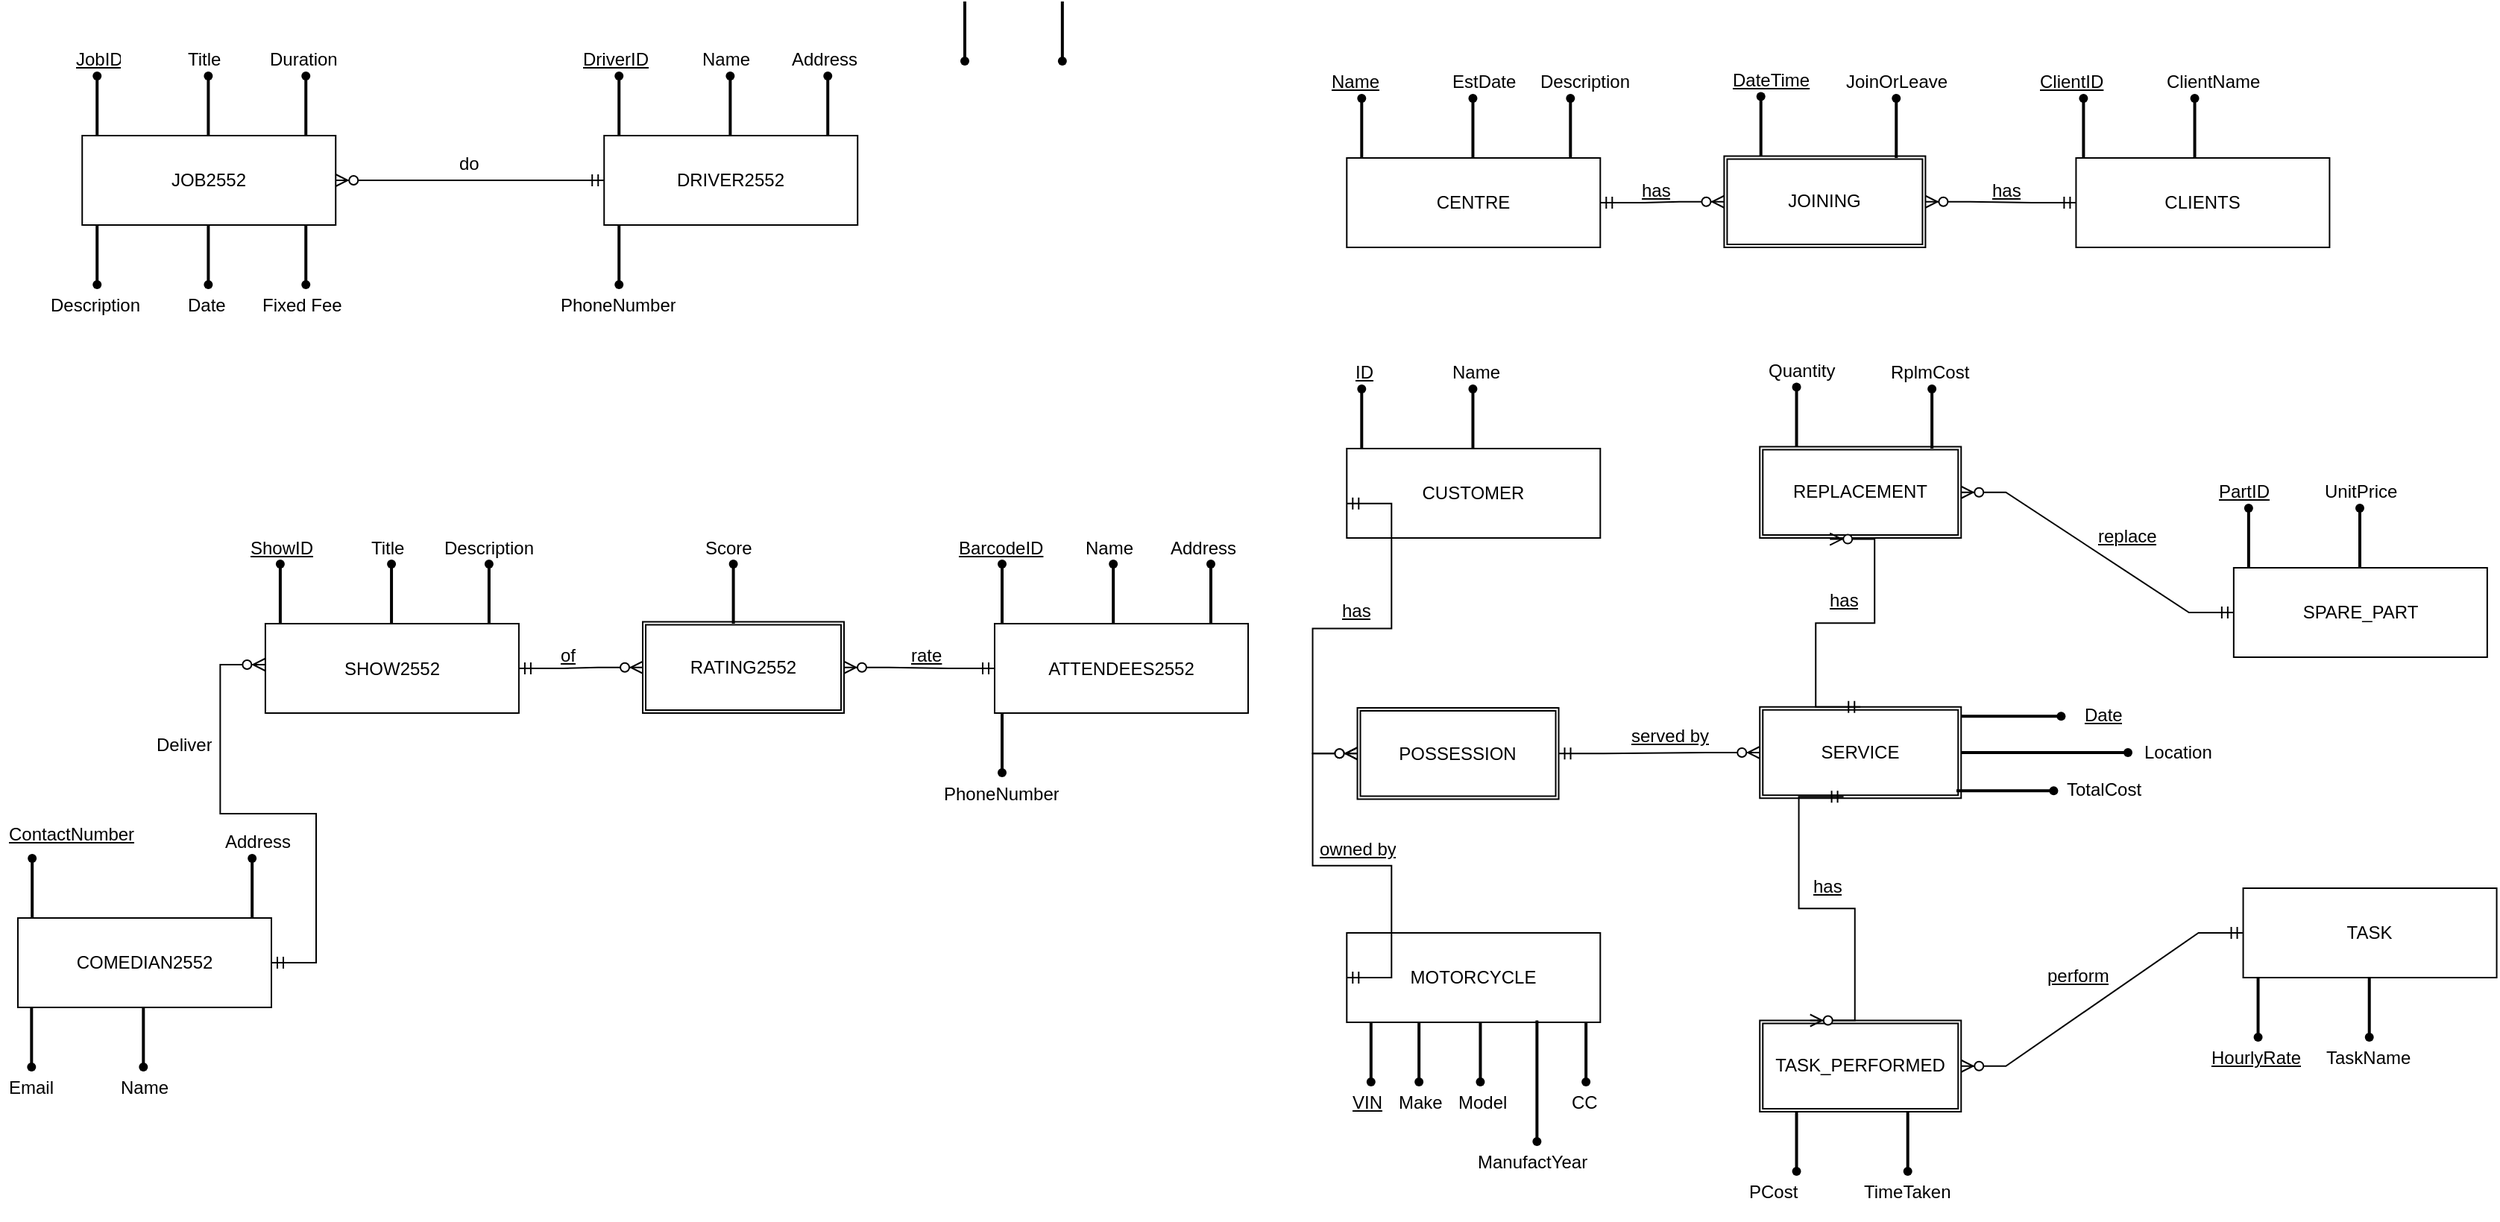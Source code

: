 <mxfile version="24.3.1" type="device">
  <diagram id="R2lEEEUBdFMjLlhIrx00" name="Page-1">
    <mxGraphModel dx="983" dy="590" grid="1" gridSize="10" guides="1" tooltips="1" connect="1" arrows="1" fold="1" page="1" pageScale="1" pageWidth="850" pageHeight="1100" math="0" shadow="0" extFonts="Permanent Marker^https://fonts.googleapis.com/css?family=Permanent+Marker">
      <root>
        <mxCell id="0" />
        <mxCell id="1" parent="0" />
        <mxCell id="KB0jX_A3wL89m-BL7uf9-19" value="JOB2552" style="whiteSpace=wrap;html=1;align=center;" parent="1" vertex="1">
          <mxGeometry x="58.12" y="105" width="170" height="60" as="geometry" />
        </mxCell>
        <mxCell id="KB0jX_A3wL89m-BL7uf9-20" value="Duration" style="text;strokeColor=none;fillColor=none;spacingLeft=4;spacingRight=4;overflow=hidden;rotatable=0;points=[[0,0.5],[1,0.5]];portConstraint=eastwest;fontSize=12;whiteSpace=wrap;html=1;" parent="1" vertex="1">
          <mxGeometry x="178.12" y="40" width="60" height="30" as="geometry" />
        </mxCell>
        <mxCell id="KB0jX_A3wL89m-BL7uf9-21" value="" style="shape=waypoint;sketch=0;fillStyle=solid;size=6;pointerEvents=1;points=[];fillColor=none;resizable=0;rotatable=0;perimeter=centerPerimeter;snapToPoint=1;" parent="1" vertex="1">
          <mxGeometry x="58.12" y="55" width="20" height="20" as="geometry" />
        </mxCell>
        <mxCell id="KB0jX_A3wL89m-BL7uf9-22" value="" style="line;strokeWidth=2;direction=south;html=1;" parent="1" vertex="1">
          <mxGeometry x="63.12" y="65" width="10" height="40" as="geometry" />
        </mxCell>
        <mxCell id="KB0jX_A3wL89m-BL7uf9-23" style="edgeStyle=orthogonalEdgeStyle;rounded=0;orthogonalLoop=1;jettySize=auto;html=1;exitX=0;exitY=0.5;exitDx=0;exitDy=0;exitPerimeter=0;entryX=0.308;entryY=0.508;entryDx=0;entryDy=0;entryPerimeter=0;" parent="1" source="KB0jX_A3wL89m-BL7uf9-22" target="KB0jX_A3wL89m-BL7uf9-21" edge="1">
          <mxGeometry relative="1" as="geometry" />
        </mxCell>
        <mxCell id="KB0jX_A3wL89m-BL7uf9-26" style="edgeStyle=orthogonalEdgeStyle;rounded=0;orthogonalLoop=1;jettySize=auto;html=1;exitX=0;exitY=0.5;exitDx=0;exitDy=0;exitPerimeter=0;entryX=0.308;entryY=0.508;entryDx=0;entryDy=0;entryPerimeter=0;" parent="1" edge="1">
          <mxGeometry relative="1" as="geometry">
            <mxPoint x="152.7" y="55" as="sourcePoint" />
            <mxPoint x="152.7" y="55" as="targetPoint" />
          </mxGeometry>
        </mxCell>
        <mxCell id="KB0jX_A3wL89m-BL7uf9-28" value="" style="shape=waypoint;sketch=0;fillStyle=solid;size=6;pointerEvents=1;points=[];fillColor=none;resizable=0;rotatable=0;perimeter=centerPerimeter;snapToPoint=1;" parent="1" vertex="1">
          <mxGeometry x="132.7" y="55" width="20" height="20" as="geometry" />
        </mxCell>
        <mxCell id="KB0jX_A3wL89m-BL7uf9-29" value="" style="line;strokeWidth=2;direction=south;html=1;" parent="1" vertex="1">
          <mxGeometry x="137.7" y="65" width="10" height="40" as="geometry" />
        </mxCell>
        <mxCell id="KB0jX_A3wL89m-BL7uf9-30" style="edgeStyle=orthogonalEdgeStyle;rounded=0;orthogonalLoop=1;jettySize=auto;html=1;exitX=0;exitY=0.5;exitDx=0;exitDy=0;exitPerimeter=0;entryX=0.308;entryY=0.508;entryDx=0;entryDy=0;entryPerimeter=0;" parent="1" source="KB0jX_A3wL89m-BL7uf9-29" target="KB0jX_A3wL89m-BL7uf9-28" edge="1">
          <mxGeometry relative="1" as="geometry" />
        </mxCell>
        <mxCell id="KB0jX_A3wL89m-BL7uf9-31" value="" style="shape=waypoint;sketch=0;fillStyle=solid;size=6;pointerEvents=1;points=[];fillColor=none;resizable=0;rotatable=0;perimeter=centerPerimeter;snapToPoint=1;" parent="1" vertex="1">
          <mxGeometry x="198.12" y="55" width="20" height="20" as="geometry" />
        </mxCell>
        <mxCell id="KB0jX_A3wL89m-BL7uf9-32" value="" style="line;strokeWidth=2;direction=south;html=1;" parent="1" vertex="1">
          <mxGeometry x="203.12" y="65" width="10" height="40" as="geometry" />
        </mxCell>
        <mxCell id="KB0jX_A3wL89m-BL7uf9-33" style="edgeStyle=orthogonalEdgeStyle;rounded=0;orthogonalLoop=1;jettySize=auto;html=1;exitX=0;exitY=0.5;exitDx=0;exitDy=0;exitPerimeter=0;entryX=0.308;entryY=0.508;entryDx=0;entryDy=0;entryPerimeter=0;" parent="1" source="KB0jX_A3wL89m-BL7uf9-32" target="KB0jX_A3wL89m-BL7uf9-31" edge="1">
          <mxGeometry relative="1" as="geometry" />
        </mxCell>
        <mxCell id="KB0jX_A3wL89m-BL7uf9-35" value="Name" style="text;strokeColor=none;fillColor=none;spacingLeft=4;spacingRight=4;overflow=hidden;rotatable=0;points=[[0,0.5],[1,0.5]];portConstraint=eastwest;fontSize=12;whiteSpace=wrap;html=1;" parent="1" vertex="1">
          <mxGeometry x="468.12" y="40" width="50" height="30" as="geometry" />
        </mxCell>
        <mxCell id="KB0jX_A3wL89m-BL7uf9-36" value="&lt;u&gt;JobID&lt;/u&gt;" style="text;strokeColor=none;fillColor=none;spacingLeft=4;spacingRight=4;overflow=hidden;rotatable=0;points=[[0,0.5],[1,0.5]];portConstraint=eastwest;fontSize=12;whiteSpace=wrap;html=1;" parent="1" vertex="1">
          <mxGeometry x="48.12" y="40" width="40" height="30" as="geometry" />
        </mxCell>
        <mxCell id="KB0jX_A3wL89m-BL7uf9-37" value="Title" style="text;strokeColor=none;fillColor=none;spacingLeft=4;spacingRight=4;overflow=hidden;rotatable=0;points=[[0,0.5],[1,0.5]];portConstraint=eastwest;fontSize=12;whiteSpace=wrap;html=1;" parent="1" vertex="1">
          <mxGeometry x="123.12" y="40" width="40" height="30" as="geometry" />
        </mxCell>
        <mxCell id="KB0jX_A3wL89m-BL7uf9-38" value="Description" style="text;strokeColor=none;fillColor=none;spacingLeft=4;spacingRight=4;overflow=hidden;rotatable=0;points=[[0,0.5],[1,0.5]];portConstraint=eastwest;fontSize=12;whiteSpace=wrap;html=1;" parent="1" vertex="1">
          <mxGeometry x="30.62" y="205" width="75" height="30" as="geometry" />
        </mxCell>
        <mxCell id="KB0jX_A3wL89m-BL7uf9-39" value="Date" style="text;strokeColor=none;fillColor=none;spacingLeft=4;spacingRight=4;overflow=hidden;rotatable=0;points=[[0,0.5],[1,0.5]];portConstraint=eastwest;fontSize=12;whiteSpace=wrap;html=1;" parent="1" vertex="1">
          <mxGeometry x="122.7" y="205" width="40" height="30" as="geometry" />
        </mxCell>
        <mxCell id="KB0jX_A3wL89m-BL7uf9-50" value="" style="line;strokeWidth=2;direction=south;html=1;" parent="1" vertex="1">
          <mxGeometry x="63.12" y="165" width="10" height="40" as="geometry" />
        </mxCell>
        <mxCell id="KB0jX_A3wL89m-BL7uf9-51" value="" style="shape=waypoint;sketch=0;fillStyle=solid;size=6;pointerEvents=1;points=[];fillColor=none;resizable=0;rotatable=0;perimeter=centerPerimeter;snapToPoint=1;" parent="1" vertex="1">
          <mxGeometry x="58.12" y="195" width="20" height="20" as="geometry" />
        </mxCell>
        <mxCell id="KB0jX_A3wL89m-BL7uf9-56" value="" style="line;strokeWidth=2;direction=south;html=1;" parent="1" vertex="1">
          <mxGeometry x="203.12" y="165" width="10" height="40" as="geometry" />
        </mxCell>
        <mxCell id="KB0jX_A3wL89m-BL7uf9-57" value="" style="shape=waypoint;sketch=0;fillStyle=solid;size=6;pointerEvents=1;points=[];fillColor=none;resizable=0;rotatable=0;perimeter=centerPerimeter;snapToPoint=1;" parent="1" vertex="1">
          <mxGeometry x="198.12" y="195" width="20" height="20" as="geometry" />
        </mxCell>
        <mxCell id="KB0jX_A3wL89m-BL7uf9-58" value="" style="line;strokeWidth=2;direction=south;html=1;" parent="1" vertex="1">
          <mxGeometry x="137.7" y="165" width="10" height="40" as="geometry" />
        </mxCell>
        <mxCell id="KB0jX_A3wL89m-BL7uf9-59" value="" style="shape=waypoint;sketch=0;fillStyle=solid;size=6;pointerEvents=1;points=[];fillColor=none;resizable=0;rotatable=0;perimeter=centerPerimeter;snapToPoint=1;" parent="1" vertex="1">
          <mxGeometry x="132.7" y="195" width="20" height="20" as="geometry" />
        </mxCell>
        <mxCell id="KB0jX_A3wL89m-BL7uf9-62" value="DRIVER2552" style="whiteSpace=wrap;html=1;align=center;" parent="1" vertex="1">
          <mxGeometry x="408.12" y="105" width="170" height="60" as="geometry" />
        </mxCell>
        <mxCell id="KB0jX_A3wL89m-BL7uf9-63" value="" style="shape=waypoint;sketch=0;fillStyle=solid;size=6;pointerEvents=1;points=[];fillColor=none;resizable=0;rotatable=0;perimeter=centerPerimeter;snapToPoint=1;" parent="1" vertex="1">
          <mxGeometry x="408.12" y="55" width="20" height="20" as="geometry" />
        </mxCell>
        <mxCell id="KB0jX_A3wL89m-BL7uf9-64" value="" style="line;strokeWidth=2;direction=south;html=1;" parent="1" vertex="1">
          <mxGeometry x="413.12" y="65" width="10" height="40" as="geometry" />
        </mxCell>
        <mxCell id="KB0jX_A3wL89m-BL7uf9-65" style="edgeStyle=orthogonalEdgeStyle;rounded=0;orthogonalLoop=1;jettySize=auto;html=1;exitX=0;exitY=0.5;exitDx=0;exitDy=0;exitPerimeter=0;entryX=0.308;entryY=0.508;entryDx=0;entryDy=0;entryPerimeter=0;" parent="1" source="KB0jX_A3wL89m-BL7uf9-64" target="KB0jX_A3wL89m-BL7uf9-63" edge="1">
          <mxGeometry relative="1" as="geometry" />
        </mxCell>
        <mxCell id="KB0jX_A3wL89m-BL7uf9-66" style="edgeStyle=orthogonalEdgeStyle;rounded=0;orthogonalLoop=1;jettySize=auto;html=1;exitX=0;exitY=0.5;exitDx=0;exitDy=0;exitPerimeter=0;entryX=0.308;entryY=0.508;entryDx=0;entryDy=0;entryPerimeter=0;" parent="1" edge="1">
          <mxGeometry relative="1" as="geometry">
            <mxPoint x="502.7" y="55" as="sourcePoint" />
            <mxPoint x="502.7" y="55" as="targetPoint" />
          </mxGeometry>
        </mxCell>
        <mxCell id="KB0jX_A3wL89m-BL7uf9-67" value="" style="shape=waypoint;sketch=0;fillStyle=solid;size=6;pointerEvents=1;points=[];fillColor=none;resizable=0;rotatable=0;perimeter=centerPerimeter;snapToPoint=1;" parent="1" vertex="1">
          <mxGeometry x="482.7" y="55" width="20" height="20" as="geometry" />
        </mxCell>
        <mxCell id="KB0jX_A3wL89m-BL7uf9-68" value="" style="line;strokeWidth=2;direction=south;html=1;" parent="1" vertex="1">
          <mxGeometry x="487.7" y="65" width="10" height="40" as="geometry" />
        </mxCell>
        <mxCell id="KB0jX_A3wL89m-BL7uf9-69" style="edgeStyle=orthogonalEdgeStyle;rounded=0;orthogonalLoop=1;jettySize=auto;html=1;exitX=0;exitY=0.5;exitDx=0;exitDy=0;exitPerimeter=0;entryX=0.308;entryY=0.508;entryDx=0;entryDy=0;entryPerimeter=0;" parent="1" source="KB0jX_A3wL89m-BL7uf9-68" target="KB0jX_A3wL89m-BL7uf9-67" edge="1">
          <mxGeometry relative="1" as="geometry" />
        </mxCell>
        <mxCell id="KB0jX_A3wL89m-BL7uf9-70" value="" style="shape=waypoint;sketch=0;fillStyle=solid;size=6;pointerEvents=1;points=[];fillColor=none;resizable=0;rotatable=0;perimeter=centerPerimeter;snapToPoint=1;" parent="1" vertex="1">
          <mxGeometry x="548.12" y="55" width="20" height="20" as="geometry" />
        </mxCell>
        <mxCell id="KB0jX_A3wL89m-BL7uf9-71" value="" style="line;strokeWidth=2;direction=south;html=1;" parent="1" vertex="1">
          <mxGeometry x="553.12" y="65" width="10" height="40" as="geometry" />
        </mxCell>
        <mxCell id="KB0jX_A3wL89m-BL7uf9-72" style="edgeStyle=orthogonalEdgeStyle;rounded=0;orthogonalLoop=1;jettySize=auto;html=1;exitX=0;exitY=0.5;exitDx=0;exitDy=0;exitPerimeter=0;entryX=0.308;entryY=0.508;entryDx=0;entryDy=0;entryPerimeter=0;" parent="1" source="KB0jX_A3wL89m-BL7uf9-71" target="KB0jX_A3wL89m-BL7uf9-70" edge="1">
          <mxGeometry relative="1" as="geometry" />
        </mxCell>
        <mxCell id="KB0jX_A3wL89m-BL7uf9-73" value="" style="line;strokeWidth=2;direction=south;html=1;" parent="1" vertex="1">
          <mxGeometry x="413.12" y="165" width="10" height="40" as="geometry" />
        </mxCell>
        <mxCell id="KB0jX_A3wL89m-BL7uf9-74" value="" style="shape=waypoint;sketch=0;fillStyle=solid;size=6;pointerEvents=1;points=[];fillColor=none;resizable=0;rotatable=0;perimeter=centerPerimeter;snapToPoint=1;" parent="1" vertex="1">
          <mxGeometry x="408.12" y="195" width="20" height="20" as="geometry" />
        </mxCell>
        <mxCell id="KB0jX_A3wL89m-BL7uf9-75" value="" style="line;strokeWidth=2;direction=south;html=1;" parent="1" vertex="1">
          <mxGeometry x="710.42" y="15" width="10" height="40" as="geometry" />
        </mxCell>
        <mxCell id="KB0jX_A3wL89m-BL7uf9-76" value="" style="shape=waypoint;sketch=0;fillStyle=solid;size=6;pointerEvents=1;points=[];fillColor=none;resizable=0;rotatable=0;perimeter=centerPerimeter;snapToPoint=1;" parent="1" vertex="1">
          <mxGeometry x="705.42" y="45" width="20" height="20" as="geometry" />
        </mxCell>
        <mxCell id="KB0jX_A3wL89m-BL7uf9-77" value="" style="line;strokeWidth=2;direction=south;html=1;" parent="1" vertex="1">
          <mxGeometry x="645" y="15" width="10" height="40" as="geometry" />
        </mxCell>
        <mxCell id="KB0jX_A3wL89m-BL7uf9-78" value="" style="shape=waypoint;sketch=0;fillStyle=solid;size=6;pointerEvents=1;points=[];fillColor=none;resizable=0;rotatable=0;perimeter=centerPerimeter;snapToPoint=1;" parent="1" vertex="1">
          <mxGeometry x="640" y="45" width="20" height="20" as="geometry" />
        </mxCell>
        <mxCell id="KB0jX_A3wL89m-BL7uf9-79" value="Address" style="text;strokeColor=none;fillColor=none;spacingLeft=4;spacingRight=4;overflow=hidden;rotatable=0;points=[[0,0.5],[1,0.5]];portConstraint=eastwest;fontSize=12;whiteSpace=wrap;html=1;" parent="1" vertex="1">
          <mxGeometry x="528.12" y="40" width="60.42" height="30" as="geometry" />
        </mxCell>
        <mxCell id="KB0jX_A3wL89m-BL7uf9-80" value="&lt;u&gt;DriverID&lt;/u&gt;" style="text;strokeColor=none;fillColor=none;spacingLeft=4;spacingRight=4;overflow=hidden;rotatable=0;points=[[0,0.5],[1,0.5]];portConstraint=eastwest;fontSize=12;whiteSpace=wrap;html=1;" parent="1" vertex="1">
          <mxGeometry x="388.12" y="40" width="60" height="30" as="geometry" />
        </mxCell>
        <mxCell id="KB0jX_A3wL89m-BL7uf9-81" value="Fixed Fee" style="text;strokeColor=none;fillColor=none;spacingLeft=4;spacingRight=4;overflow=hidden;rotatable=0;points=[[0,0.5],[1,0.5]];portConstraint=eastwest;fontSize=12;whiteSpace=wrap;html=1;" parent="1" vertex="1">
          <mxGeometry x="173.12" y="205" width="70" height="30" as="geometry" />
        </mxCell>
        <mxCell id="KB0jX_A3wL89m-BL7uf9-82" value="PhoneNumber" style="text;strokeColor=none;fillColor=none;spacingLeft=4;spacingRight=4;overflow=hidden;rotatable=0;points=[[0,0.5],[1,0.5]];portConstraint=eastwest;fontSize=12;whiteSpace=wrap;html=1;" parent="1" vertex="1">
          <mxGeometry x="373.12" y="205" width="90" height="30" as="geometry" />
        </mxCell>
        <mxCell id="KB0jX_A3wL89m-BL7uf9-84" value="" style="edgeStyle=entityRelationEdgeStyle;fontSize=12;html=1;endArrow=ERzeroToMany;startArrow=ERmandOne;rounded=0;" parent="1" source="KB0jX_A3wL89m-BL7uf9-62" target="KB0jX_A3wL89m-BL7uf9-19" edge="1">
          <mxGeometry width="100" height="100" relative="1" as="geometry">
            <mxPoint x="613.12" y="260" as="sourcePoint" />
            <mxPoint x="278.12" y="135" as="targetPoint" />
          </mxGeometry>
        </mxCell>
        <mxCell id="KB0jX_A3wL89m-BL7uf9-85" value="do" style="text;strokeColor=none;fillColor=none;spacingLeft=4;spacingRight=4;overflow=hidden;rotatable=0;points=[[0,0.5],[1,0.5]];portConstraint=eastwest;fontSize=12;whiteSpace=wrap;html=1;" parent="1" vertex="1">
          <mxGeometry x="304.58" y="110" width="25.42" height="30" as="geometry" />
        </mxCell>
        <mxCell id="KB0jX_A3wL89m-BL7uf9-88" value="SHOW2552" style="whiteSpace=wrap;html=1;align=center;" parent="1" vertex="1">
          <mxGeometry x="180.95" y="432.5" width="170" height="60" as="geometry" />
        </mxCell>
        <mxCell id="KB0jX_A3wL89m-BL7uf9-89" value="Description" style="text;strokeColor=none;fillColor=none;spacingLeft=4;spacingRight=4;overflow=hidden;rotatable=0;points=[[0,0.5],[1,0.5]];portConstraint=eastwest;fontSize=12;whiteSpace=wrap;html=1;" parent="1" vertex="1">
          <mxGeometry x="294.8" y="367.5" width="72.3" height="30" as="geometry" />
        </mxCell>
        <mxCell id="KB0jX_A3wL89m-BL7uf9-90" value="" style="shape=waypoint;sketch=0;fillStyle=solid;size=6;pointerEvents=1;points=[];fillColor=none;resizable=0;rotatable=0;perimeter=centerPerimeter;snapToPoint=1;" parent="1" vertex="1">
          <mxGeometry x="180.95" y="382.5" width="20" height="20" as="geometry" />
        </mxCell>
        <mxCell id="KB0jX_A3wL89m-BL7uf9-91" value="" style="line;strokeWidth=2;direction=south;html=1;" parent="1" vertex="1">
          <mxGeometry x="185.95" y="392.5" width="10" height="40" as="geometry" />
        </mxCell>
        <mxCell id="KB0jX_A3wL89m-BL7uf9-92" style="edgeStyle=orthogonalEdgeStyle;rounded=0;orthogonalLoop=1;jettySize=auto;html=1;exitX=0;exitY=0.5;exitDx=0;exitDy=0;exitPerimeter=0;entryX=0.308;entryY=0.508;entryDx=0;entryDy=0;entryPerimeter=0;" parent="1" source="KB0jX_A3wL89m-BL7uf9-91" target="KB0jX_A3wL89m-BL7uf9-90" edge="1">
          <mxGeometry relative="1" as="geometry" />
        </mxCell>
        <mxCell id="KB0jX_A3wL89m-BL7uf9-93" style="edgeStyle=orthogonalEdgeStyle;rounded=0;orthogonalLoop=1;jettySize=auto;html=1;exitX=0;exitY=0.5;exitDx=0;exitDy=0;exitPerimeter=0;entryX=0.308;entryY=0.508;entryDx=0;entryDy=0;entryPerimeter=0;" parent="1" edge="1">
          <mxGeometry relative="1" as="geometry">
            <mxPoint x="275.53" y="382.5" as="sourcePoint" />
            <mxPoint x="275.53" y="382.5" as="targetPoint" />
          </mxGeometry>
        </mxCell>
        <mxCell id="KB0jX_A3wL89m-BL7uf9-94" value="" style="shape=waypoint;sketch=0;fillStyle=solid;size=6;pointerEvents=1;points=[];fillColor=none;resizable=0;rotatable=0;perimeter=centerPerimeter;snapToPoint=1;" parent="1" vertex="1">
          <mxGeometry x="255.53" y="382.5" width="20" height="20" as="geometry" />
        </mxCell>
        <mxCell id="KB0jX_A3wL89m-BL7uf9-95" value="" style="line;strokeWidth=2;direction=south;html=1;" parent="1" vertex="1">
          <mxGeometry x="260.53" y="392.5" width="10" height="40" as="geometry" />
        </mxCell>
        <mxCell id="KB0jX_A3wL89m-BL7uf9-96" style="edgeStyle=orthogonalEdgeStyle;rounded=0;orthogonalLoop=1;jettySize=auto;html=1;exitX=0;exitY=0.5;exitDx=0;exitDy=0;exitPerimeter=0;entryX=0.308;entryY=0.508;entryDx=0;entryDy=0;entryPerimeter=0;" parent="1" source="KB0jX_A3wL89m-BL7uf9-95" target="KB0jX_A3wL89m-BL7uf9-94" edge="1">
          <mxGeometry relative="1" as="geometry" />
        </mxCell>
        <mxCell id="KB0jX_A3wL89m-BL7uf9-97" value="" style="shape=waypoint;sketch=0;fillStyle=solid;size=6;pointerEvents=1;points=[];fillColor=none;resizable=0;rotatable=0;perimeter=centerPerimeter;snapToPoint=1;" parent="1" vertex="1">
          <mxGeometry x="320.95" y="382.5" width="20" height="20" as="geometry" />
        </mxCell>
        <mxCell id="KB0jX_A3wL89m-BL7uf9-98" value="" style="line;strokeWidth=2;direction=south;html=1;" parent="1" vertex="1">
          <mxGeometry x="325.95" y="392.5" width="10" height="40" as="geometry" />
        </mxCell>
        <mxCell id="KB0jX_A3wL89m-BL7uf9-99" style="edgeStyle=orthogonalEdgeStyle;rounded=0;orthogonalLoop=1;jettySize=auto;html=1;exitX=0;exitY=0.5;exitDx=0;exitDy=0;exitPerimeter=0;entryX=0.308;entryY=0.508;entryDx=0;entryDy=0;entryPerimeter=0;" parent="1" source="KB0jX_A3wL89m-BL7uf9-98" target="KB0jX_A3wL89m-BL7uf9-97" edge="1">
          <mxGeometry relative="1" as="geometry" />
        </mxCell>
        <mxCell id="KB0jX_A3wL89m-BL7uf9-100" value="Address" style="text;strokeColor=none;fillColor=none;spacingLeft=4;spacingRight=4;overflow=hidden;rotatable=0;points=[[0,0.5],[1,0.5]];portConstraint=eastwest;fontSize=12;whiteSpace=wrap;html=1;" parent="1" vertex="1">
          <mxGeometry x="147.5" y="565" width="57.3" height="30" as="geometry" />
        </mxCell>
        <mxCell id="KB0jX_A3wL89m-BL7uf9-101" value="&lt;u&gt;ShowID&lt;/u&gt;" style="text;strokeColor=none;fillColor=none;spacingLeft=4;spacingRight=4;overflow=hidden;rotatable=0;points=[[0,0.5],[1,0.5]];portConstraint=eastwest;fontSize=12;whiteSpace=wrap;html=1;" parent="1" vertex="1">
          <mxGeometry x="164.8" y="367.5" width="52.3" height="30" as="geometry" />
        </mxCell>
        <mxCell id="KB0jX_A3wL89m-BL7uf9-102" value="Title" style="text;strokeColor=none;fillColor=none;spacingLeft=4;spacingRight=4;overflow=hidden;rotatable=0;points=[[0,0.5],[1,0.5]];portConstraint=eastwest;fontSize=12;whiteSpace=wrap;html=1;" parent="1" vertex="1">
          <mxGeometry x="245.95" y="367.5" width="40" height="30" as="geometry" />
        </mxCell>
        <mxCell id="KB0jX_A3wL89m-BL7uf9-110" value="COMEDIAN2552" style="whiteSpace=wrap;html=1;align=center;" parent="1" vertex="1">
          <mxGeometry x="15.0" y="630" width="170" height="60" as="geometry" />
        </mxCell>
        <mxCell id="KB0jX_A3wL89m-BL7uf9-111" value="" style="shape=waypoint;sketch=0;fillStyle=solid;size=6;pointerEvents=1;points=[];fillColor=none;resizable=0;rotatable=0;perimeter=centerPerimeter;snapToPoint=1;" parent="1" vertex="1">
          <mxGeometry x="14.58" y="580" width="20" height="20" as="geometry" />
        </mxCell>
        <mxCell id="KB0jX_A3wL89m-BL7uf9-112" value="" style="line;strokeWidth=2;direction=south;html=1;" parent="1" vertex="1">
          <mxGeometry x="19.58" y="590" width="10" height="40" as="geometry" />
        </mxCell>
        <mxCell id="KB0jX_A3wL89m-BL7uf9-113" style="edgeStyle=orthogonalEdgeStyle;rounded=0;orthogonalLoop=1;jettySize=auto;html=1;exitX=0;exitY=0.5;exitDx=0;exitDy=0;exitPerimeter=0;entryX=0.308;entryY=0.508;entryDx=0;entryDy=0;entryPerimeter=0;" parent="1" source="KB0jX_A3wL89m-BL7uf9-112" target="KB0jX_A3wL89m-BL7uf9-111" edge="1">
          <mxGeometry relative="1" as="geometry" />
        </mxCell>
        <mxCell id="KB0jX_A3wL89m-BL7uf9-114" style="edgeStyle=orthogonalEdgeStyle;rounded=0;orthogonalLoop=1;jettySize=auto;html=1;exitX=0;exitY=0.5;exitDx=0;exitDy=0;exitPerimeter=0;entryX=0.308;entryY=0.508;entryDx=0;entryDy=0;entryPerimeter=0;" parent="1" edge="1">
          <mxGeometry relative="1" as="geometry">
            <mxPoint x="182.08" y="580" as="sourcePoint" />
            <mxPoint x="182.08" y="580" as="targetPoint" />
          </mxGeometry>
        </mxCell>
        <mxCell id="KB0jX_A3wL89m-BL7uf9-115" value="" style="shape=waypoint;sketch=0;fillStyle=solid;size=6;pointerEvents=1;points=[];fillColor=none;resizable=0;rotatable=0;perimeter=centerPerimeter;snapToPoint=1;" parent="1" vertex="1">
          <mxGeometry x="162.08" y="580" width="20" height="20" as="geometry" />
        </mxCell>
        <mxCell id="KB0jX_A3wL89m-BL7uf9-116" value="" style="line;strokeWidth=2;direction=south;html=1;" parent="1" vertex="1">
          <mxGeometry x="167.08" y="590" width="10" height="40" as="geometry" />
        </mxCell>
        <mxCell id="KB0jX_A3wL89m-BL7uf9-117" style="edgeStyle=orthogonalEdgeStyle;rounded=0;orthogonalLoop=1;jettySize=auto;html=1;exitX=0;exitY=0.5;exitDx=0;exitDy=0;exitPerimeter=0;entryX=0.308;entryY=0.508;entryDx=0;entryDy=0;entryPerimeter=0;" parent="1" source="KB0jX_A3wL89m-BL7uf9-116" target="KB0jX_A3wL89m-BL7uf9-115" edge="1">
          <mxGeometry relative="1" as="geometry" />
        </mxCell>
        <mxCell id="KB0jX_A3wL89m-BL7uf9-121" value="" style="line;strokeWidth=2;direction=south;html=1;" parent="1" vertex="1">
          <mxGeometry x="19.16" y="690" width="10" height="40" as="geometry" />
        </mxCell>
        <mxCell id="KB0jX_A3wL89m-BL7uf9-122" value="" style="shape=waypoint;sketch=0;fillStyle=solid;size=6;pointerEvents=1;points=[];fillColor=none;resizable=0;rotatable=0;perimeter=centerPerimeter;snapToPoint=1;" parent="1" vertex="1">
          <mxGeometry x="14.16" y="720" width="20" height="20" as="geometry" />
        </mxCell>
        <mxCell id="KB0jX_A3wL89m-BL7uf9-124" value="Name" style="text;strokeColor=none;fillColor=none;spacingLeft=4;spacingRight=4;overflow=hidden;rotatable=0;points=[[0,0.5],[1,0.5]];portConstraint=eastwest;fontSize=12;whiteSpace=wrap;html=1;" parent="1" vertex="1">
          <mxGeometry x="78.12" y="730" width="60" height="30" as="geometry" />
        </mxCell>
        <mxCell id="KB0jX_A3wL89m-BL7uf9-126" value="Email" style="text;strokeColor=none;fillColor=none;spacingLeft=4;spacingRight=4;overflow=hidden;rotatable=0;points=[[0,0.5],[1,0.5]];portConstraint=eastwest;fontSize=12;whiteSpace=wrap;html=1;" parent="1" vertex="1">
          <mxGeometry x="3.22" y="730" width="42.72" height="30" as="geometry" />
        </mxCell>
        <mxCell id="KB0jX_A3wL89m-BL7uf9-129" value="ATTENDEES2552" style="whiteSpace=wrap;html=1;align=center;" parent="1" vertex="1">
          <mxGeometry x="670.0" y="432.5" width="170" height="60" as="geometry" />
        </mxCell>
        <mxCell id="KB0jX_A3wL89m-BL7uf9-130" value="" style="line;strokeWidth=2;direction=south;html=1;" parent="1" vertex="1">
          <mxGeometry x="94.16" y="690" width="10" height="40" as="geometry" />
        </mxCell>
        <mxCell id="KB0jX_A3wL89m-BL7uf9-131" value="" style="shape=waypoint;sketch=0;fillStyle=solid;size=6;pointerEvents=1;points=[];fillColor=none;resizable=0;rotatable=0;perimeter=centerPerimeter;snapToPoint=1;" parent="1" vertex="1">
          <mxGeometry x="89.16" y="720" width="20" height="20" as="geometry" />
        </mxCell>
        <mxCell id="KB0jX_A3wL89m-BL7uf9-132" value="ContactNumber" style="text;strokeColor=none;fillColor=none;spacingLeft=4;spacingRight=4;overflow=hidden;rotatable=0;points=[[0,0.5],[1,0.5]];portConstraint=eastwest;fontSize=12;whiteSpace=wrap;html=1;fontStyle=4" parent="1" vertex="1">
          <mxGeometry x="3.22" y="560" width="97.72" height="30" as="geometry" />
        </mxCell>
        <mxCell id="KB0jX_A3wL89m-BL7uf9-133" value="Address" style="text;strokeColor=none;fillColor=none;spacingLeft=4;spacingRight=4;overflow=hidden;rotatable=0;points=[[0,0.5],[1,0.5]];portConstraint=eastwest;fontSize=12;whiteSpace=wrap;html=1;" parent="1" vertex="1">
          <mxGeometry x="782.39" y="367.5" width="72.3" height="30" as="geometry" />
        </mxCell>
        <mxCell id="KB0jX_A3wL89m-BL7uf9-134" value="" style="shape=waypoint;sketch=0;fillStyle=solid;size=6;pointerEvents=1;points=[];fillColor=none;resizable=0;rotatable=0;perimeter=centerPerimeter;snapToPoint=1;" parent="1" vertex="1">
          <mxGeometry x="665" y="382.5" width="20" height="20" as="geometry" />
        </mxCell>
        <mxCell id="KB0jX_A3wL89m-BL7uf9-135" value="" style="line;strokeWidth=2;direction=south;html=1;" parent="1" vertex="1">
          <mxGeometry x="670" y="392.5" width="10" height="40" as="geometry" />
        </mxCell>
        <mxCell id="KB0jX_A3wL89m-BL7uf9-136" style="edgeStyle=orthogonalEdgeStyle;rounded=0;orthogonalLoop=1;jettySize=auto;html=1;exitX=0;exitY=0.5;exitDx=0;exitDy=0;exitPerimeter=0;entryX=0.308;entryY=0.508;entryDx=0;entryDy=0;entryPerimeter=0;" parent="1" source="KB0jX_A3wL89m-BL7uf9-135" target="KB0jX_A3wL89m-BL7uf9-134" edge="1">
          <mxGeometry relative="1" as="geometry" />
        </mxCell>
        <mxCell id="KB0jX_A3wL89m-BL7uf9-137" style="edgeStyle=orthogonalEdgeStyle;rounded=0;orthogonalLoop=1;jettySize=auto;html=1;exitX=0;exitY=0.5;exitDx=0;exitDy=0;exitPerimeter=0;entryX=0.308;entryY=0.508;entryDx=0;entryDy=0;entryPerimeter=0;" parent="1" edge="1">
          <mxGeometry relative="1" as="geometry">
            <mxPoint x="759.58" y="382.5" as="sourcePoint" />
            <mxPoint x="759.58" y="382.5" as="targetPoint" />
          </mxGeometry>
        </mxCell>
        <mxCell id="KB0jX_A3wL89m-BL7uf9-138" value="" style="shape=waypoint;sketch=0;fillStyle=solid;size=6;pointerEvents=1;points=[];fillColor=none;resizable=0;rotatable=0;perimeter=centerPerimeter;snapToPoint=1;" parent="1" vertex="1">
          <mxGeometry x="739.58" y="382.5" width="20" height="20" as="geometry" />
        </mxCell>
        <mxCell id="KB0jX_A3wL89m-BL7uf9-139" value="" style="line;strokeWidth=2;direction=south;html=1;" parent="1" vertex="1">
          <mxGeometry x="744.58" y="392.5" width="10" height="40" as="geometry" />
        </mxCell>
        <mxCell id="KB0jX_A3wL89m-BL7uf9-140" style="edgeStyle=orthogonalEdgeStyle;rounded=0;orthogonalLoop=1;jettySize=auto;html=1;exitX=0;exitY=0.5;exitDx=0;exitDy=0;exitPerimeter=0;entryX=0.308;entryY=0.508;entryDx=0;entryDy=0;entryPerimeter=0;" parent="1" source="KB0jX_A3wL89m-BL7uf9-139" target="KB0jX_A3wL89m-BL7uf9-138" edge="1">
          <mxGeometry relative="1" as="geometry" />
        </mxCell>
        <mxCell id="KB0jX_A3wL89m-BL7uf9-141" value="" style="shape=waypoint;sketch=0;fillStyle=solid;size=6;pointerEvents=1;points=[];fillColor=none;resizable=0;rotatable=0;perimeter=centerPerimeter;snapToPoint=1;" parent="1" vertex="1">
          <mxGeometry x="805" y="382.5" width="20" height="20" as="geometry" />
        </mxCell>
        <mxCell id="KB0jX_A3wL89m-BL7uf9-142" value="" style="line;strokeWidth=2;direction=south;html=1;" parent="1" vertex="1">
          <mxGeometry x="810" y="392.5" width="10" height="40" as="geometry" />
        </mxCell>
        <mxCell id="KB0jX_A3wL89m-BL7uf9-143" style="edgeStyle=orthogonalEdgeStyle;rounded=0;orthogonalLoop=1;jettySize=auto;html=1;exitX=0;exitY=0.5;exitDx=0;exitDy=0;exitPerimeter=0;entryX=0.308;entryY=0.508;entryDx=0;entryDy=0;entryPerimeter=0;" parent="1" source="KB0jX_A3wL89m-BL7uf9-142" target="KB0jX_A3wL89m-BL7uf9-141" edge="1">
          <mxGeometry relative="1" as="geometry" />
        </mxCell>
        <mxCell id="KB0jX_A3wL89m-BL7uf9-144" value="&lt;u&gt;BarcodeID&lt;/u&gt;" style="text;strokeColor=none;fillColor=none;spacingLeft=4;spacingRight=4;overflow=hidden;rotatable=0;points=[[0,0.5],[1,0.5]];portConstraint=eastwest;fontSize=12;whiteSpace=wrap;html=1;" parent="1" vertex="1">
          <mxGeometry x="639.79" y="367.5" width="70.42" height="30" as="geometry" />
        </mxCell>
        <mxCell id="KB0jX_A3wL89m-BL7uf9-145" value="Name" style="text;strokeColor=none;fillColor=none;spacingLeft=4;spacingRight=4;overflow=hidden;rotatable=0;points=[[0,0.5],[1,0.5]];portConstraint=eastwest;fontSize=12;whiteSpace=wrap;html=1;" parent="1" vertex="1">
          <mxGeometry x="724.94" y="367.5" width="49.27" height="30" as="geometry" />
        </mxCell>
        <mxCell id="KB0jX_A3wL89m-BL7uf9-146" value="" style="line;strokeWidth=2;direction=south;html=1;" parent="1" vertex="1">
          <mxGeometry x="670" y="492.5" width="10" height="40" as="geometry" />
        </mxCell>
        <mxCell id="KB0jX_A3wL89m-BL7uf9-147" value="" style="shape=waypoint;sketch=0;fillStyle=solid;size=6;pointerEvents=1;points=[];fillColor=none;resizable=0;rotatable=0;perimeter=centerPerimeter;snapToPoint=1;" parent="1" vertex="1">
          <mxGeometry x="665" y="522.5" width="20" height="20" as="geometry" />
        </mxCell>
        <mxCell id="KB0jX_A3wL89m-BL7uf9-148" value="PhoneNumber" style="text;strokeColor=none;fillColor=none;spacingLeft=4;spacingRight=4;overflow=hidden;rotatable=0;points=[[0,0.5],[1,0.5]];portConstraint=eastwest;fontSize=12;whiteSpace=wrap;html=1;" parent="1" vertex="1">
          <mxGeometry x="630" y="532.5" width="90" height="30" as="geometry" />
        </mxCell>
        <mxCell id="KB0jX_A3wL89m-BL7uf9-153" value="RATING2552" style="shape=ext;double=1;rounded=0;whiteSpace=wrap;html=1;" parent="1" vertex="1">
          <mxGeometry x="434.01" y="431.25" width="135" height="61.25" as="geometry" />
        </mxCell>
        <mxCell id="KB0jX_A3wL89m-BL7uf9-156" value="" style="edgeStyle=entityRelationEdgeStyle;fontSize=12;html=1;endArrow=ERzeroToMany;startArrow=ERmandOne;rounded=0;" parent="1" source="KB0jX_A3wL89m-BL7uf9-110" edge="1">
          <mxGeometry width="100" height="100" relative="1" as="geometry">
            <mxPoint x="83.68" y="611.76" as="sourcePoint" />
            <mxPoint x="180.68" y="460" as="targetPoint" />
          </mxGeometry>
        </mxCell>
        <mxCell id="KB0jX_A3wL89m-BL7uf9-157" value="Deliver" style="text;strokeColor=none;fillColor=none;spacingLeft=4;spacingRight=4;overflow=hidden;rotatable=0;points=[[0,0.5],[1,0.5]];portConstraint=eastwest;fontSize=12;whiteSpace=wrap;html=1;" parent="1" vertex="1">
          <mxGeometry x="101.98" y="500" width="54.8" height="30" as="geometry" />
        </mxCell>
        <mxCell id="KB0jX_A3wL89m-BL7uf9-158" value="" style="edgeStyle=entityRelationEdgeStyle;fontSize=12;html=1;endArrow=ERzeroToMany;startArrow=ERmandOne;rounded=0;" parent="1" source="KB0jX_A3wL89m-BL7uf9-88" target="KB0jX_A3wL89m-BL7uf9-153" edge="1">
          <mxGeometry width="100" height="100" relative="1" as="geometry">
            <mxPoint x="340.95" y="610" as="sourcePoint" />
            <mxPoint x="440.95" y="510" as="targetPoint" />
          </mxGeometry>
        </mxCell>
        <mxCell id="KB0jX_A3wL89m-BL7uf9-159" value="" style="edgeStyle=entityRelationEdgeStyle;fontSize=12;html=1;endArrow=ERzeroToMany;startArrow=ERmandOne;rounded=0;" parent="1" source="KB0jX_A3wL89m-BL7uf9-129" target="KB0jX_A3wL89m-BL7uf9-153" edge="1">
          <mxGeometry width="100" height="100" relative="1" as="geometry">
            <mxPoint x="548.12" y="562.495" as="sourcePoint" />
            <mxPoint x="649.11" y="563.12" as="targetPoint" />
            <Array as="points">
              <mxPoint x="690.42" y="570.62" />
              <mxPoint x="570" y="530" />
            </Array>
          </mxGeometry>
        </mxCell>
        <mxCell id="KB0jX_A3wL89m-BL7uf9-160" style="edgeStyle=orthogonalEdgeStyle;rounded=0;orthogonalLoop=1;jettySize=auto;html=1;exitX=0;exitY=0.5;exitDx=0;exitDy=0;exitPerimeter=0;entryX=0.308;entryY=0.508;entryDx=0;entryDy=0;entryPerimeter=0;" parent="1" edge="1">
          <mxGeometry relative="1" as="geometry">
            <mxPoint x="504.8" y="382.5" as="sourcePoint" />
            <mxPoint x="504.8" y="382.5" as="targetPoint" />
          </mxGeometry>
        </mxCell>
        <mxCell id="KB0jX_A3wL89m-BL7uf9-161" value="" style="shape=waypoint;sketch=0;fillStyle=solid;size=6;pointerEvents=1;points=[];fillColor=none;resizable=0;rotatable=0;perimeter=centerPerimeter;snapToPoint=1;" parent="1" vertex="1">
          <mxGeometry x="484.8" y="382.5" width="20" height="20" as="geometry" />
        </mxCell>
        <mxCell id="KB0jX_A3wL89m-BL7uf9-162" value="" style="line;strokeWidth=2;direction=south;html=1;" parent="1" vertex="1">
          <mxGeometry x="489.8" y="392.5" width="10" height="40" as="geometry" />
        </mxCell>
        <mxCell id="KB0jX_A3wL89m-BL7uf9-163" style="edgeStyle=orthogonalEdgeStyle;rounded=0;orthogonalLoop=1;jettySize=auto;html=1;exitX=0;exitY=0.5;exitDx=0;exitDy=0;exitPerimeter=0;entryX=0.308;entryY=0.508;entryDx=0;entryDy=0;entryPerimeter=0;" parent="1" source="KB0jX_A3wL89m-BL7uf9-162" target="KB0jX_A3wL89m-BL7uf9-161" edge="1">
          <mxGeometry relative="1" as="geometry" />
        </mxCell>
        <mxCell id="KB0jX_A3wL89m-BL7uf9-164" value="Score" style="text;strokeColor=none;fillColor=none;spacingLeft=4;spacingRight=4;overflow=hidden;rotatable=0;points=[[0,0.5],[1,0.5]];portConstraint=eastwest;fontSize=12;whiteSpace=wrap;html=1;" parent="1" vertex="1">
          <mxGeometry x="470.16" y="367.5" width="49.27" height="30" as="geometry" />
        </mxCell>
        <mxCell id="jKeH6Seah1SF0_YEhmj1-1" value="&lt;u&gt;rate&lt;/u&gt;" style="text;strokeColor=none;fillColor=none;spacingLeft=4;spacingRight=4;overflow=hidden;rotatable=0;points=[[0,0.5],[1,0.5]];portConstraint=eastwest;fontSize=12;whiteSpace=wrap;html=1;" parent="1" vertex="1">
          <mxGeometry x="608.22" y="440" width="31.57" height="30" as="geometry" />
        </mxCell>
        <mxCell id="jKeH6Seah1SF0_YEhmj1-3" value="of" style="text;strokeColor=none;fillColor=none;spacingLeft=4;spacingRight=4;overflow=hidden;rotatable=0;points=[[0,0.5],[1,0.5]];portConstraint=eastwest;fontSize=12;whiteSpace=wrap;html=1;fontStyle=4" parent="1" vertex="1">
          <mxGeometry x="373.12" y="440" width="24" height="30" as="geometry" />
        </mxCell>
        <mxCell id="XlqVo-25VZxivR2itZxE-1" value="CENTRE" style="whiteSpace=wrap;html=1;align=center;" vertex="1" parent="1">
          <mxGeometry x="906.15" y="120" width="170" height="60" as="geometry" />
        </mxCell>
        <mxCell id="XlqVo-25VZxivR2itZxE-2" value="Description" style="text;strokeColor=none;fillColor=none;spacingLeft=4;spacingRight=4;overflow=hidden;rotatable=0;points=[[0,0.5],[1,0.5]];portConstraint=eastwest;fontSize=12;whiteSpace=wrap;html=1;" vertex="1" parent="1">
          <mxGeometry x="1030" y="55" width="72.3" height="30" as="geometry" />
        </mxCell>
        <mxCell id="XlqVo-25VZxivR2itZxE-3" value="" style="shape=waypoint;sketch=0;fillStyle=solid;size=6;pointerEvents=1;points=[];fillColor=none;resizable=0;rotatable=0;perimeter=centerPerimeter;snapToPoint=1;" vertex="1" parent="1">
          <mxGeometry x="906.15" y="70" width="20" height="20" as="geometry" />
        </mxCell>
        <mxCell id="XlqVo-25VZxivR2itZxE-4" value="" style="line;strokeWidth=2;direction=south;html=1;" vertex="1" parent="1">
          <mxGeometry x="911.15" y="80" width="10" height="40" as="geometry" />
        </mxCell>
        <mxCell id="XlqVo-25VZxivR2itZxE-5" style="edgeStyle=orthogonalEdgeStyle;rounded=0;orthogonalLoop=1;jettySize=auto;html=1;exitX=0;exitY=0.5;exitDx=0;exitDy=0;exitPerimeter=0;entryX=0.308;entryY=0.508;entryDx=0;entryDy=0;entryPerimeter=0;" edge="1" parent="1" source="XlqVo-25VZxivR2itZxE-4" target="XlqVo-25VZxivR2itZxE-3">
          <mxGeometry relative="1" as="geometry" />
        </mxCell>
        <mxCell id="XlqVo-25VZxivR2itZxE-6" style="edgeStyle=orthogonalEdgeStyle;rounded=0;orthogonalLoop=1;jettySize=auto;html=1;exitX=0;exitY=0.5;exitDx=0;exitDy=0;exitPerimeter=0;entryX=0.308;entryY=0.508;entryDx=0;entryDy=0;entryPerimeter=0;" edge="1" parent="1">
          <mxGeometry relative="1" as="geometry">
            <mxPoint x="1000.73" y="70" as="sourcePoint" />
            <mxPoint x="1000.73" y="70" as="targetPoint" />
          </mxGeometry>
        </mxCell>
        <mxCell id="XlqVo-25VZxivR2itZxE-7" value="" style="shape=waypoint;sketch=0;fillStyle=solid;size=6;pointerEvents=1;points=[];fillColor=none;resizable=0;rotatable=0;perimeter=centerPerimeter;snapToPoint=1;" vertex="1" parent="1">
          <mxGeometry x="980.73" y="70" width="20" height="20" as="geometry" />
        </mxCell>
        <mxCell id="XlqVo-25VZxivR2itZxE-8" value="" style="line;strokeWidth=2;direction=south;html=1;" vertex="1" parent="1">
          <mxGeometry x="985.73" y="80" width="10" height="40" as="geometry" />
        </mxCell>
        <mxCell id="XlqVo-25VZxivR2itZxE-9" style="edgeStyle=orthogonalEdgeStyle;rounded=0;orthogonalLoop=1;jettySize=auto;html=1;exitX=0;exitY=0.5;exitDx=0;exitDy=0;exitPerimeter=0;entryX=0.308;entryY=0.508;entryDx=0;entryDy=0;entryPerimeter=0;" edge="1" parent="1" source="XlqVo-25VZxivR2itZxE-8" target="XlqVo-25VZxivR2itZxE-7">
          <mxGeometry relative="1" as="geometry" />
        </mxCell>
        <mxCell id="XlqVo-25VZxivR2itZxE-10" value="" style="shape=waypoint;sketch=0;fillStyle=solid;size=6;pointerEvents=1;points=[];fillColor=none;resizable=0;rotatable=0;perimeter=centerPerimeter;snapToPoint=1;" vertex="1" parent="1">
          <mxGeometry x="1046.15" y="70" width="20" height="20" as="geometry" />
        </mxCell>
        <mxCell id="XlqVo-25VZxivR2itZxE-11" value="" style="line;strokeWidth=2;direction=south;html=1;" vertex="1" parent="1">
          <mxGeometry x="1051.15" y="80" width="10" height="40" as="geometry" />
        </mxCell>
        <mxCell id="XlqVo-25VZxivR2itZxE-12" style="edgeStyle=orthogonalEdgeStyle;rounded=0;orthogonalLoop=1;jettySize=auto;html=1;exitX=0;exitY=0.5;exitDx=0;exitDy=0;exitPerimeter=0;entryX=0.308;entryY=0.508;entryDx=0;entryDy=0;entryPerimeter=0;" edge="1" parent="1" source="XlqVo-25VZxivR2itZxE-11" target="XlqVo-25VZxivR2itZxE-10">
          <mxGeometry relative="1" as="geometry" />
        </mxCell>
        <mxCell id="XlqVo-25VZxivR2itZxE-13" value="&lt;u&gt;Name&lt;/u&gt;" style="text;strokeColor=none;fillColor=none;spacingLeft=4;spacingRight=4;overflow=hidden;rotatable=0;points=[[0,0.5],[1,0.5]];portConstraint=eastwest;fontSize=12;whiteSpace=wrap;html=1;" vertex="1" parent="1">
          <mxGeometry x="890" y="55" width="52.3" height="30" as="geometry" />
        </mxCell>
        <mxCell id="XlqVo-25VZxivR2itZxE-14" value="EstDate" style="text;strokeColor=none;fillColor=none;spacingLeft=4;spacingRight=4;overflow=hidden;rotatable=0;points=[[0,0.5],[1,0.5]];portConstraint=eastwest;fontSize=12;whiteSpace=wrap;html=1;" vertex="1" parent="1">
          <mxGeometry x="971.15" y="55" width="58.85" height="30" as="geometry" />
        </mxCell>
        <mxCell id="XlqVo-25VZxivR2itZxE-15" value="CLIENTS" style="whiteSpace=wrap;html=1;align=center;" vertex="1" parent="1">
          <mxGeometry x="1395.2" y="120" width="170" height="60" as="geometry" />
        </mxCell>
        <mxCell id="XlqVo-25VZxivR2itZxE-17" value="" style="shape=waypoint;sketch=0;fillStyle=solid;size=6;pointerEvents=1;points=[];fillColor=none;resizable=0;rotatable=0;perimeter=centerPerimeter;snapToPoint=1;" vertex="1" parent="1">
          <mxGeometry x="1390.2" y="70" width="20" height="20" as="geometry" />
        </mxCell>
        <mxCell id="XlqVo-25VZxivR2itZxE-18" value="" style="line;strokeWidth=2;direction=south;html=1;" vertex="1" parent="1">
          <mxGeometry x="1395.2" y="80" width="10" height="40" as="geometry" />
        </mxCell>
        <mxCell id="XlqVo-25VZxivR2itZxE-19" style="edgeStyle=orthogonalEdgeStyle;rounded=0;orthogonalLoop=1;jettySize=auto;html=1;exitX=0;exitY=0.5;exitDx=0;exitDy=0;exitPerimeter=0;entryX=0.308;entryY=0.508;entryDx=0;entryDy=0;entryPerimeter=0;" edge="1" parent="1" source="XlqVo-25VZxivR2itZxE-18" target="XlqVo-25VZxivR2itZxE-17">
          <mxGeometry relative="1" as="geometry" />
        </mxCell>
        <mxCell id="XlqVo-25VZxivR2itZxE-20" style="edgeStyle=orthogonalEdgeStyle;rounded=0;orthogonalLoop=1;jettySize=auto;html=1;exitX=0;exitY=0.5;exitDx=0;exitDy=0;exitPerimeter=0;entryX=0.308;entryY=0.508;entryDx=0;entryDy=0;entryPerimeter=0;" edge="1" parent="1">
          <mxGeometry relative="1" as="geometry">
            <mxPoint x="1484.78" y="70" as="sourcePoint" />
            <mxPoint x="1484.78" y="70" as="targetPoint" />
          </mxGeometry>
        </mxCell>
        <mxCell id="XlqVo-25VZxivR2itZxE-21" value="" style="shape=waypoint;sketch=0;fillStyle=solid;size=6;pointerEvents=1;points=[];fillColor=none;resizable=0;rotatable=0;perimeter=centerPerimeter;snapToPoint=1;" vertex="1" parent="1">
          <mxGeometry x="1464.78" y="70" width="20" height="20" as="geometry" />
        </mxCell>
        <mxCell id="XlqVo-25VZxivR2itZxE-22" value="" style="line;strokeWidth=2;direction=south;html=1;" vertex="1" parent="1">
          <mxGeometry x="1469.78" y="80" width="10" height="40" as="geometry" />
        </mxCell>
        <mxCell id="XlqVo-25VZxivR2itZxE-23" style="edgeStyle=orthogonalEdgeStyle;rounded=0;orthogonalLoop=1;jettySize=auto;html=1;exitX=0;exitY=0.5;exitDx=0;exitDy=0;exitPerimeter=0;entryX=0.308;entryY=0.508;entryDx=0;entryDy=0;entryPerimeter=0;" edge="1" parent="1" source="XlqVo-25VZxivR2itZxE-22" target="XlqVo-25VZxivR2itZxE-21">
          <mxGeometry relative="1" as="geometry" />
        </mxCell>
        <mxCell id="XlqVo-25VZxivR2itZxE-26" style="edgeStyle=orthogonalEdgeStyle;rounded=0;orthogonalLoop=1;jettySize=auto;html=1;exitX=0;exitY=0.5;exitDx=0;exitDy=0;exitPerimeter=0;entryX=0.308;entryY=0.508;entryDx=0;entryDy=0;entryPerimeter=0;" edge="1" parent="1">
          <mxGeometry relative="1" as="geometry">
            <mxPoint x="1540.2" y="80.0" as="sourcePoint" />
            <mxPoint x="1540.2" y="80.0" as="targetPoint" />
          </mxGeometry>
        </mxCell>
        <mxCell id="XlqVo-25VZxivR2itZxE-27" value="&lt;u&gt;ClientID&lt;/u&gt;" style="text;strokeColor=none;fillColor=none;spacingLeft=4;spacingRight=4;overflow=hidden;rotatable=0;points=[[0,0.5],[1,0.5]];portConstraint=eastwest;fontSize=12;whiteSpace=wrap;html=1;" vertex="1" parent="1">
          <mxGeometry x="1364.99" y="55" width="70.42" height="30" as="geometry" />
        </mxCell>
        <mxCell id="XlqVo-25VZxivR2itZxE-28" value="ClientName" style="text;strokeColor=none;fillColor=none;spacingLeft=4;spacingRight=4;overflow=hidden;rotatable=0;points=[[0,0.5],[1,0.5]];portConstraint=eastwest;fontSize=12;whiteSpace=wrap;html=1;" vertex="1" parent="1">
          <mxGeometry x="1450.14" y="55" width="79.86" height="30" as="geometry" />
        </mxCell>
        <mxCell id="XlqVo-25VZxivR2itZxE-32" value="JOINING" style="shape=ext;double=1;rounded=0;whiteSpace=wrap;html=1;" vertex="1" parent="1">
          <mxGeometry x="1159.21" y="118.75" width="135" height="61.25" as="geometry" />
        </mxCell>
        <mxCell id="XlqVo-25VZxivR2itZxE-33" value="" style="edgeStyle=entityRelationEdgeStyle;fontSize=12;html=1;endArrow=ERzeroToMany;startArrow=ERmandOne;rounded=0;" edge="1" parent="1" source="XlqVo-25VZxivR2itZxE-1" target="XlqVo-25VZxivR2itZxE-32">
          <mxGeometry width="100" height="100" relative="1" as="geometry">
            <mxPoint x="1066.15" y="297.5" as="sourcePoint" />
            <mxPoint x="1166.15" y="197.5" as="targetPoint" />
          </mxGeometry>
        </mxCell>
        <mxCell id="XlqVo-25VZxivR2itZxE-34" value="" style="edgeStyle=entityRelationEdgeStyle;fontSize=12;html=1;endArrow=ERzeroToMany;startArrow=ERmandOne;rounded=0;" edge="1" parent="1" source="XlqVo-25VZxivR2itZxE-15" target="XlqVo-25VZxivR2itZxE-32">
          <mxGeometry width="100" height="100" relative="1" as="geometry">
            <mxPoint x="1273.32" y="249.995" as="sourcePoint" />
            <mxPoint x="1374.31" y="250.62" as="targetPoint" />
            <Array as="points">
              <mxPoint x="1415.62" y="258.12" />
              <mxPoint x="1295.2" y="217.5" />
            </Array>
          </mxGeometry>
        </mxCell>
        <mxCell id="XlqVo-25VZxivR2itZxE-35" style="edgeStyle=orthogonalEdgeStyle;rounded=0;orthogonalLoop=1;jettySize=auto;html=1;exitX=0;exitY=0.5;exitDx=0;exitDy=0;exitPerimeter=0;entryX=0.308;entryY=0.508;entryDx=0;entryDy=0;entryPerimeter=0;" edge="1" parent="1">
          <mxGeometry relative="1" as="geometry">
            <mxPoint x="1193.85" y="68.75" as="sourcePoint" />
            <mxPoint x="1193.85" y="68.75" as="targetPoint" />
          </mxGeometry>
        </mxCell>
        <mxCell id="XlqVo-25VZxivR2itZxE-36" value="" style="shape=waypoint;sketch=0;fillStyle=solid;size=6;pointerEvents=1;points=[];fillColor=none;resizable=0;rotatable=0;perimeter=centerPerimeter;snapToPoint=1;" vertex="1" parent="1">
          <mxGeometry x="1173.85" y="68.75" width="20" height="20" as="geometry" />
        </mxCell>
        <mxCell id="XlqVo-25VZxivR2itZxE-37" value="" style="line;strokeWidth=2;direction=south;html=1;" vertex="1" parent="1">
          <mxGeometry x="1178.85" y="78.75" width="10" height="40" as="geometry" />
        </mxCell>
        <mxCell id="XlqVo-25VZxivR2itZxE-38" style="edgeStyle=orthogonalEdgeStyle;rounded=0;orthogonalLoop=1;jettySize=auto;html=1;exitX=0;exitY=0.5;exitDx=0;exitDy=0;exitPerimeter=0;entryX=0.308;entryY=0.508;entryDx=0;entryDy=0;entryPerimeter=0;" edge="1" parent="1" source="XlqVo-25VZxivR2itZxE-37" target="XlqVo-25VZxivR2itZxE-36">
          <mxGeometry relative="1" as="geometry" />
        </mxCell>
        <mxCell id="XlqVo-25VZxivR2itZxE-39" value="DateTime" style="text;strokeColor=none;fillColor=none;spacingLeft=4;spacingRight=4;overflow=hidden;rotatable=0;points=[[0,0.5],[1,0.5]];portConstraint=eastwest;fontSize=12;whiteSpace=wrap;html=1;fontStyle=4" vertex="1" parent="1">
          <mxGeometry x="1159.21" y="53.75" width="64.64" height="30" as="geometry" />
        </mxCell>
        <mxCell id="XlqVo-25VZxivR2itZxE-40" value="&lt;u&gt;has&lt;/u&gt;" style="text;strokeColor=none;fillColor=none;spacingLeft=4;spacingRight=4;overflow=hidden;rotatable=0;points=[[0,0.5],[1,0.5]];portConstraint=eastwest;fontSize=12;whiteSpace=wrap;html=1;" vertex="1" parent="1">
          <mxGeometry x="1333.42" y="127.5" width="31.57" height="30" as="geometry" />
        </mxCell>
        <mxCell id="XlqVo-25VZxivR2itZxE-41" value="has" style="text;strokeColor=none;fillColor=none;spacingLeft=4;spacingRight=4;overflow=hidden;rotatable=0;points=[[0,0.5],[1,0.5]];portConstraint=eastwest;fontSize=12;whiteSpace=wrap;html=1;fontStyle=4" vertex="1" parent="1">
          <mxGeometry x="1098.32" y="127.5" width="31.68" height="30" as="geometry" />
        </mxCell>
        <mxCell id="XlqVo-25VZxivR2itZxE-42" style="edgeStyle=orthogonalEdgeStyle;rounded=0;orthogonalLoop=1;jettySize=auto;html=1;exitX=0;exitY=0.5;exitDx=0;exitDy=0;exitPerimeter=0;entryX=0.308;entryY=0.508;entryDx=0;entryDy=0;entryPerimeter=0;" edge="1" parent="1">
          <mxGeometry relative="1" as="geometry">
            <mxPoint x="1284.64" y="70" as="sourcePoint" />
            <mxPoint x="1284.64" y="70" as="targetPoint" />
          </mxGeometry>
        </mxCell>
        <mxCell id="XlqVo-25VZxivR2itZxE-43" value="" style="shape=waypoint;sketch=0;fillStyle=solid;size=6;pointerEvents=1;points=[];fillColor=none;resizable=0;rotatable=0;perimeter=centerPerimeter;snapToPoint=1;" vertex="1" parent="1">
          <mxGeometry x="1264.64" y="70" width="20" height="20" as="geometry" />
        </mxCell>
        <mxCell id="XlqVo-25VZxivR2itZxE-44" value="" style="line;strokeWidth=2;direction=south;html=1;" vertex="1" parent="1">
          <mxGeometry x="1269.64" y="80" width="10" height="40" as="geometry" />
        </mxCell>
        <mxCell id="XlqVo-25VZxivR2itZxE-45" style="edgeStyle=orthogonalEdgeStyle;rounded=0;orthogonalLoop=1;jettySize=auto;html=1;exitX=0;exitY=0.5;exitDx=0;exitDy=0;exitPerimeter=0;entryX=0.308;entryY=0.508;entryDx=0;entryDy=0;entryPerimeter=0;" edge="1" parent="1" source="XlqVo-25VZxivR2itZxE-44" target="XlqVo-25VZxivR2itZxE-43">
          <mxGeometry relative="1" as="geometry" />
        </mxCell>
        <mxCell id="XlqVo-25VZxivR2itZxE-46" value="JoinOrLeave" style="text;strokeColor=none;fillColor=none;spacingLeft=4;spacingRight=4;overflow=hidden;rotatable=0;points=[[0,0.5],[1,0.5]];portConstraint=eastwest;fontSize=12;whiteSpace=wrap;html=1;" vertex="1" parent="1">
          <mxGeometry x="1235" y="55" width="80" height="30" as="geometry" />
        </mxCell>
        <mxCell id="XlqVo-25VZxivR2itZxE-48" value="CUSTOMER" style="whiteSpace=wrap;html=1;align=center;" vertex="1" parent="1">
          <mxGeometry x="906.15" y="315" width="170" height="60" as="geometry" />
        </mxCell>
        <mxCell id="XlqVo-25VZxivR2itZxE-49" value="" style="shape=waypoint;sketch=0;fillStyle=solid;size=6;pointerEvents=1;points=[];fillColor=none;resizable=0;rotatable=0;perimeter=centerPerimeter;snapToPoint=1;" vertex="1" parent="1">
          <mxGeometry x="906.15" y="265" width="20" height="20" as="geometry" />
        </mxCell>
        <mxCell id="XlqVo-25VZxivR2itZxE-50" value="" style="line;strokeWidth=2;direction=south;html=1;" vertex="1" parent="1">
          <mxGeometry x="911.15" y="275" width="10" height="40" as="geometry" />
        </mxCell>
        <mxCell id="XlqVo-25VZxivR2itZxE-51" style="edgeStyle=orthogonalEdgeStyle;rounded=0;orthogonalLoop=1;jettySize=auto;html=1;exitX=0;exitY=0.5;exitDx=0;exitDy=0;exitPerimeter=0;entryX=0.308;entryY=0.508;entryDx=0;entryDy=0;entryPerimeter=0;" edge="1" parent="1" source="XlqVo-25VZxivR2itZxE-50" target="XlqVo-25VZxivR2itZxE-49">
          <mxGeometry relative="1" as="geometry" />
        </mxCell>
        <mxCell id="XlqVo-25VZxivR2itZxE-52" style="edgeStyle=orthogonalEdgeStyle;rounded=0;orthogonalLoop=1;jettySize=auto;html=1;exitX=0;exitY=0.5;exitDx=0;exitDy=0;exitPerimeter=0;entryX=0.308;entryY=0.508;entryDx=0;entryDy=0;entryPerimeter=0;" edge="1" parent="1">
          <mxGeometry relative="1" as="geometry">
            <mxPoint x="1000.73" y="265" as="sourcePoint" />
            <mxPoint x="1000.73" y="265" as="targetPoint" />
          </mxGeometry>
        </mxCell>
        <mxCell id="XlqVo-25VZxivR2itZxE-53" value="" style="shape=waypoint;sketch=0;fillStyle=solid;size=6;pointerEvents=1;points=[];fillColor=none;resizable=0;rotatable=0;perimeter=centerPerimeter;snapToPoint=1;" vertex="1" parent="1">
          <mxGeometry x="980.73" y="265" width="20" height="20" as="geometry" />
        </mxCell>
        <mxCell id="XlqVo-25VZxivR2itZxE-54" value="" style="line;strokeWidth=2;direction=south;html=1;" vertex="1" parent="1">
          <mxGeometry x="985.73" y="275" width="10" height="40" as="geometry" />
        </mxCell>
        <mxCell id="XlqVo-25VZxivR2itZxE-55" style="edgeStyle=orthogonalEdgeStyle;rounded=0;orthogonalLoop=1;jettySize=auto;html=1;exitX=0;exitY=0.5;exitDx=0;exitDy=0;exitPerimeter=0;entryX=0.308;entryY=0.508;entryDx=0;entryDy=0;entryPerimeter=0;" edge="1" parent="1" source="XlqVo-25VZxivR2itZxE-54" target="XlqVo-25VZxivR2itZxE-53">
          <mxGeometry relative="1" as="geometry" />
        </mxCell>
        <mxCell id="XlqVo-25VZxivR2itZxE-59" value="&lt;u&gt;ID&lt;/u&gt;" style="text;strokeColor=none;fillColor=none;spacingLeft=4;spacingRight=4;overflow=hidden;rotatable=0;points=[[0,0.5],[1,0.5]];portConstraint=eastwest;fontSize=12;whiteSpace=wrap;html=1;" vertex="1" parent="1">
          <mxGeometry x="906.15" y="250" width="52.3" height="30" as="geometry" />
        </mxCell>
        <mxCell id="XlqVo-25VZxivR2itZxE-60" value="Name" style="text;strokeColor=none;fillColor=none;spacingLeft=4;spacingRight=4;overflow=hidden;rotatable=0;points=[[0,0.5],[1,0.5]];portConstraint=eastwest;fontSize=12;whiteSpace=wrap;html=1;" vertex="1" parent="1">
          <mxGeometry x="971.15" y="250" width="58.85" height="30" as="geometry" />
        </mxCell>
        <mxCell id="XlqVo-25VZxivR2itZxE-74" value="SPARE_PART" style="whiteSpace=wrap;html=1;align=center;" vertex="1" parent="1">
          <mxGeometry x="1500.93" y="395" width="170" height="60" as="geometry" />
        </mxCell>
        <mxCell id="XlqVo-25VZxivR2itZxE-75" value="" style="shape=waypoint;sketch=0;fillStyle=solid;size=6;pointerEvents=1;points=[];fillColor=none;resizable=0;rotatable=0;perimeter=centerPerimeter;snapToPoint=1;" vertex="1" parent="1">
          <mxGeometry x="1500.93" y="345" width="20" height="20" as="geometry" />
        </mxCell>
        <mxCell id="XlqVo-25VZxivR2itZxE-76" value="" style="line;strokeWidth=2;direction=south;html=1;" vertex="1" parent="1">
          <mxGeometry x="1505.93" y="355" width="10" height="40" as="geometry" />
        </mxCell>
        <mxCell id="XlqVo-25VZxivR2itZxE-77" style="edgeStyle=orthogonalEdgeStyle;rounded=0;orthogonalLoop=1;jettySize=auto;html=1;exitX=0;exitY=0.5;exitDx=0;exitDy=0;exitPerimeter=0;entryX=0.308;entryY=0.508;entryDx=0;entryDy=0;entryPerimeter=0;" edge="1" parent="1" source="XlqVo-25VZxivR2itZxE-76" target="XlqVo-25VZxivR2itZxE-75">
          <mxGeometry relative="1" as="geometry" />
        </mxCell>
        <mxCell id="XlqVo-25VZxivR2itZxE-78" style="edgeStyle=orthogonalEdgeStyle;rounded=0;orthogonalLoop=1;jettySize=auto;html=1;exitX=0;exitY=0.5;exitDx=0;exitDy=0;exitPerimeter=0;entryX=0.308;entryY=0.508;entryDx=0;entryDy=0;entryPerimeter=0;" edge="1" parent="1">
          <mxGeometry relative="1" as="geometry">
            <mxPoint x="1595.51" y="345" as="sourcePoint" />
            <mxPoint x="1595.51" y="345" as="targetPoint" />
          </mxGeometry>
        </mxCell>
        <mxCell id="XlqVo-25VZxivR2itZxE-79" value="" style="shape=waypoint;sketch=0;fillStyle=solid;size=6;pointerEvents=1;points=[];fillColor=none;resizable=0;rotatable=0;perimeter=centerPerimeter;snapToPoint=1;" vertex="1" parent="1">
          <mxGeometry x="1575.51" y="345" width="20" height="20" as="geometry" />
        </mxCell>
        <mxCell id="XlqVo-25VZxivR2itZxE-80" value="" style="line;strokeWidth=2;direction=south;html=1;" vertex="1" parent="1">
          <mxGeometry x="1580.51" y="355" width="10" height="40" as="geometry" />
        </mxCell>
        <mxCell id="XlqVo-25VZxivR2itZxE-81" style="edgeStyle=orthogonalEdgeStyle;rounded=0;orthogonalLoop=1;jettySize=auto;html=1;exitX=0;exitY=0.5;exitDx=0;exitDy=0;exitPerimeter=0;entryX=0.308;entryY=0.508;entryDx=0;entryDy=0;entryPerimeter=0;" edge="1" parent="1" source="XlqVo-25VZxivR2itZxE-80" target="XlqVo-25VZxivR2itZxE-79">
          <mxGeometry relative="1" as="geometry" />
        </mxCell>
        <mxCell id="XlqVo-25VZxivR2itZxE-85" value="&lt;u&gt;PartID&lt;/u&gt;" style="text;strokeColor=none;fillColor=none;spacingLeft=4;spacingRight=4;overflow=hidden;rotatable=0;points=[[0,0.5],[1,0.5]];portConstraint=eastwest;fontSize=12;whiteSpace=wrap;html=1;" vertex="1" parent="1">
          <mxGeometry x="1484.78" y="330" width="52.3" height="30" as="geometry" />
        </mxCell>
        <mxCell id="XlqVo-25VZxivR2itZxE-86" value="UnitPrice" style="text;strokeColor=none;fillColor=none;spacingLeft=4;spacingRight=4;overflow=hidden;rotatable=0;points=[[0,0.5],[1,0.5]];portConstraint=eastwest;fontSize=12;whiteSpace=wrap;html=1;" vertex="1" parent="1">
          <mxGeometry x="1556.08" y="330" width="58.85" height="30" as="geometry" />
        </mxCell>
        <mxCell id="XlqVo-25VZxivR2itZxE-87" value="MOTORCYCLE" style="whiteSpace=wrap;html=1;align=center;" vertex="1" parent="1">
          <mxGeometry x="906.15" y="640" width="170" height="60" as="geometry" />
        </mxCell>
        <mxCell id="XlqVo-25VZxivR2itZxE-100" value="VIN" style="text;strokeColor=none;fillColor=none;spacingLeft=4;spacingRight=4;overflow=hidden;rotatable=0;points=[[0,0.5],[1,0.5]];portConstraint=eastwest;fontSize=12;whiteSpace=wrap;html=1;fontStyle=4" vertex="1" parent="1">
          <mxGeometry x="904.12" y="740" width="36.55" height="30" as="geometry" />
        </mxCell>
        <mxCell id="XlqVo-25VZxivR2itZxE-101" value="Make" style="text;strokeColor=none;fillColor=none;spacingLeft=4;spacingRight=4;overflow=hidden;rotatable=0;points=[[0,0.5],[1,0.5]];portConstraint=eastwest;fontSize=12;whiteSpace=wrap;html=1;" vertex="1" parent="1">
          <mxGeometry x="934.58" y="740" width="40" height="30" as="geometry" />
        </mxCell>
        <mxCell id="XlqVo-25VZxivR2itZxE-102" value="" style="line;strokeWidth=2;direction=south;html=1;" vertex="1" parent="1">
          <mxGeometry x="917.4" y="700" width="10" height="40" as="geometry" />
        </mxCell>
        <mxCell id="XlqVo-25VZxivR2itZxE-103" value="" style="shape=waypoint;sketch=0;fillStyle=solid;size=6;pointerEvents=1;points=[];fillColor=none;resizable=0;rotatable=0;perimeter=centerPerimeter;snapToPoint=1;" vertex="1" parent="1">
          <mxGeometry x="912.4" y="730" width="20" height="20" as="geometry" />
        </mxCell>
        <mxCell id="XlqVo-25VZxivR2itZxE-104" value="" style="line;strokeWidth=2;direction=south;html=1;" vertex="1" parent="1">
          <mxGeometry x="990.73" y="700" width="10" height="40" as="geometry" />
        </mxCell>
        <mxCell id="XlqVo-25VZxivR2itZxE-105" value="" style="shape=waypoint;sketch=0;fillStyle=solid;size=6;pointerEvents=1;points=[];fillColor=none;resizable=0;rotatable=0;perimeter=centerPerimeter;snapToPoint=1;" vertex="1" parent="1">
          <mxGeometry x="985.73" y="730" width="20" height="20" as="geometry" />
        </mxCell>
        <mxCell id="XlqVo-25VZxivR2itZxE-106" value="" style="line;strokeWidth=2;direction=south;html=1;" vertex="1" parent="1">
          <mxGeometry x="949.58" y="700" width="10" height="40" as="geometry" />
        </mxCell>
        <mxCell id="XlqVo-25VZxivR2itZxE-107" value="" style="shape=waypoint;sketch=0;fillStyle=solid;size=6;pointerEvents=1;points=[];fillColor=none;resizable=0;rotatable=0;perimeter=centerPerimeter;snapToPoint=1;" vertex="1" parent="1">
          <mxGeometry x="944.58" y="730" width="20" height="20" as="geometry" />
        </mxCell>
        <mxCell id="XlqVo-25VZxivR2itZxE-108" value="Model" style="text;strokeColor=none;fillColor=none;spacingLeft=4;spacingRight=4;overflow=hidden;rotatable=0;points=[[0,0.5],[1,0.5]];portConstraint=eastwest;fontSize=12;whiteSpace=wrap;html=1;" vertex="1" parent="1">
          <mxGeometry x="974.58" y="740" width="70" height="30" as="geometry" />
        </mxCell>
        <mxCell id="XlqVo-25VZxivR2itZxE-109" value="TASK" style="whiteSpace=wrap;html=1;align=center;" vertex="1" parent="1">
          <mxGeometry x="1507.28" y="610" width="170" height="60" as="geometry" />
        </mxCell>
        <mxCell id="XlqVo-25VZxivR2itZxE-110" value="HourlyRate" style="text;strokeColor=none;fillColor=none;spacingLeft=4;spacingRight=4;overflow=hidden;rotatable=0;points=[[0,0.5],[1,0.5]];portConstraint=eastwest;fontSize=12;whiteSpace=wrap;html=1;fontStyle=4" vertex="1" parent="1">
          <mxGeometry x="1479.78" y="710" width="75" height="30" as="geometry" />
        </mxCell>
        <mxCell id="XlqVo-25VZxivR2itZxE-111" value="TaskName" style="text;strokeColor=none;fillColor=none;spacingLeft=4;spacingRight=4;overflow=hidden;rotatable=0;points=[[0,0.5],[1,0.5]];portConstraint=eastwest;fontSize=12;whiteSpace=wrap;html=1;" vertex="1" parent="1">
          <mxGeometry x="1556.6" y="710" width="73.44" height="30" as="geometry" />
        </mxCell>
        <mxCell id="XlqVo-25VZxivR2itZxE-112" value="" style="line;strokeWidth=2;direction=south;html=1;" vertex="1" parent="1">
          <mxGeometry x="1512.28" y="670" width="10" height="40" as="geometry" />
        </mxCell>
        <mxCell id="XlqVo-25VZxivR2itZxE-113" value="" style="shape=waypoint;sketch=0;fillStyle=solid;size=6;pointerEvents=1;points=[];fillColor=none;resizable=0;rotatable=0;perimeter=centerPerimeter;snapToPoint=1;" vertex="1" parent="1">
          <mxGeometry x="1507.28" y="700" width="20" height="20" as="geometry" />
        </mxCell>
        <mxCell id="XlqVo-25VZxivR2itZxE-116" value="" style="line;strokeWidth=2;direction=south;html=1;" vertex="1" parent="1">
          <mxGeometry x="1586.86" y="670" width="10" height="40" as="geometry" />
        </mxCell>
        <mxCell id="XlqVo-25VZxivR2itZxE-117" value="" style="shape=waypoint;sketch=0;fillStyle=solid;size=6;pointerEvents=1;points=[];fillColor=none;resizable=0;rotatable=0;perimeter=centerPerimeter;snapToPoint=1;" vertex="1" parent="1">
          <mxGeometry x="1581.86" y="700" width="20" height="20" as="geometry" />
        </mxCell>
        <mxCell id="XlqVo-25VZxivR2itZxE-119" value="SERVICE" style="shape=ext;double=1;rounded=0;whiteSpace=wrap;html=1;" vertex="1" parent="1">
          <mxGeometry x="1183.13" y="488.37" width="135" height="61.25" as="geometry" />
        </mxCell>
        <mxCell id="XlqVo-25VZxivR2itZxE-130" value="POSSESSION" style="shape=ext;double=1;rounded=0;whiteSpace=wrap;html=1;" vertex="1" parent="1">
          <mxGeometry x="913.26" y="489" width="135" height="61.25" as="geometry" />
        </mxCell>
        <mxCell id="XlqVo-25VZxivR2itZxE-141" value="TASK_PERFORMED" style="shape=ext;double=1;rounded=0;whiteSpace=wrap;html=1;" vertex="1" parent="1">
          <mxGeometry x="1183.13" y="698.75" width="135" height="61.25" as="geometry" />
        </mxCell>
        <mxCell id="XlqVo-25VZxivR2itZxE-152" value="REPLACEMENT" style="shape=ext;double=1;rounded=0;whiteSpace=wrap;html=1;" vertex="1" parent="1">
          <mxGeometry x="1183.13" y="313.75" width="135" height="61.25" as="geometry" />
        </mxCell>
        <mxCell id="XlqVo-25VZxivR2itZxE-153" style="edgeStyle=orthogonalEdgeStyle;rounded=0;orthogonalLoop=1;jettySize=auto;html=1;exitX=0;exitY=0.5;exitDx=0;exitDy=0;exitPerimeter=0;entryX=0.308;entryY=0.508;entryDx=0;entryDy=0;entryPerimeter=0;" edge="1" parent="1">
          <mxGeometry relative="1" as="geometry">
            <mxPoint x="1217.77" y="263.75" as="sourcePoint" />
            <mxPoint x="1217.77" y="263.75" as="targetPoint" />
          </mxGeometry>
        </mxCell>
        <mxCell id="XlqVo-25VZxivR2itZxE-154" value="" style="shape=waypoint;sketch=0;fillStyle=solid;size=6;pointerEvents=1;points=[];fillColor=none;resizable=0;rotatable=0;perimeter=centerPerimeter;snapToPoint=1;" vertex="1" parent="1">
          <mxGeometry x="1197.77" y="263.75" width="20" height="20" as="geometry" />
        </mxCell>
        <mxCell id="XlqVo-25VZxivR2itZxE-155" value="" style="line;strokeWidth=2;direction=south;html=1;" vertex="1" parent="1">
          <mxGeometry x="1202.77" y="273.75" width="10" height="40" as="geometry" />
        </mxCell>
        <mxCell id="XlqVo-25VZxivR2itZxE-156" style="edgeStyle=orthogonalEdgeStyle;rounded=0;orthogonalLoop=1;jettySize=auto;html=1;exitX=0;exitY=0.5;exitDx=0;exitDy=0;exitPerimeter=0;entryX=0.308;entryY=0.508;entryDx=0;entryDy=0;entryPerimeter=0;" edge="1" parent="1" source="XlqVo-25VZxivR2itZxE-155" target="XlqVo-25VZxivR2itZxE-154">
          <mxGeometry relative="1" as="geometry" />
        </mxCell>
        <mxCell id="XlqVo-25VZxivR2itZxE-157" value="Quantity" style="text;strokeColor=none;fillColor=none;spacingLeft=4;spacingRight=4;overflow=hidden;rotatable=0;points=[[0,0.5],[1,0.5]];portConstraint=eastwest;fontSize=12;whiteSpace=wrap;html=1;fontStyle=0" vertex="1" parent="1">
          <mxGeometry x="1183.13" y="248.75" width="64.64" height="30" as="geometry" />
        </mxCell>
        <mxCell id="XlqVo-25VZxivR2itZxE-159" value="" style="shape=waypoint;sketch=0;fillStyle=solid;size=6;pointerEvents=1;points=[];fillColor=none;resizable=0;rotatable=0;perimeter=centerPerimeter;snapToPoint=1;" vertex="1" parent="1">
          <mxGeometry x="1288.56" y="265" width="20" height="20" as="geometry" />
        </mxCell>
        <mxCell id="XlqVo-25VZxivR2itZxE-160" value="" style="line;strokeWidth=2;direction=south;html=1;" vertex="1" parent="1">
          <mxGeometry x="1293.56" y="275" width="10" height="40" as="geometry" />
        </mxCell>
        <mxCell id="XlqVo-25VZxivR2itZxE-161" style="edgeStyle=orthogonalEdgeStyle;rounded=0;orthogonalLoop=1;jettySize=auto;html=1;exitX=0;exitY=0.5;exitDx=0;exitDy=0;exitPerimeter=0;entryX=0.308;entryY=0.508;entryDx=0;entryDy=0;entryPerimeter=0;" edge="1" parent="1" source="XlqVo-25VZxivR2itZxE-160" target="XlqVo-25VZxivR2itZxE-159">
          <mxGeometry relative="1" as="geometry" />
        </mxCell>
        <mxCell id="XlqVo-25VZxivR2itZxE-172" value="" style="line;strokeWidth=2;direction=south;html=1;" vertex="1" parent="1">
          <mxGeometry x="1028.69" y="698.75" width="10" height="81.25" as="geometry" />
        </mxCell>
        <mxCell id="XlqVo-25VZxivR2itZxE-173" value="" style="shape=waypoint;sketch=0;fillStyle=solid;size=6;pointerEvents=1;points=[];fillColor=none;resizable=0;rotatable=0;perimeter=centerPerimeter;snapToPoint=1;" vertex="1" parent="1">
          <mxGeometry x="1023.69" y="770" width="20" height="20" as="geometry" />
        </mxCell>
        <mxCell id="XlqVo-25VZxivR2itZxE-174" value="ManufactYear" style="text;strokeColor=none;fillColor=none;spacingLeft=4;spacingRight=4;overflow=hidden;rotatable=0;points=[[0,0.5],[1,0.5]];portConstraint=eastwest;fontSize=12;whiteSpace=wrap;html=1;" vertex="1" parent="1">
          <mxGeometry x="988.27" y="780" width="90.84" height="30" as="geometry" />
        </mxCell>
        <mxCell id="XlqVo-25VZxivR2itZxE-175" value="" style="line;strokeWidth=2;direction=south;html=1;" vertex="1" parent="1">
          <mxGeometry x="1061.57" y="700" width="10" height="40" as="geometry" />
        </mxCell>
        <mxCell id="XlqVo-25VZxivR2itZxE-176" value="" style="shape=waypoint;sketch=0;fillStyle=solid;size=6;pointerEvents=1;points=[];fillColor=none;resizable=0;rotatable=0;perimeter=centerPerimeter;snapToPoint=1;" vertex="1" parent="1">
          <mxGeometry x="1056.57" y="730" width="20" height="20" as="geometry" />
        </mxCell>
        <mxCell id="XlqVo-25VZxivR2itZxE-177" value="CC" style="text;strokeColor=none;fillColor=none;spacingLeft=4;spacingRight=4;overflow=hidden;rotatable=0;points=[[0,0.5],[1,0.5]];portConstraint=eastwest;fontSize=12;whiteSpace=wrap;html=1;" vertex="1" parent="1">
          <mxGeometry x="1051.15" y="740" width="30.84" height="30" as="geometry" />
        </mxCell>
        <mxCell id="XlqVo-25VZxivR2itZxE-162" value="RplmCost" style="text;strokeColor=none;fillColor=none;spacingLeft=4;spacingRight=4;overflow=hidden;rotatable=0;points=[[0,0.5],[1,0.5]];portConstraint=eastwest;fontSize=12;whiteSpace=wrap;html=1;" vertex="1" parent="1">
          <mxGeometry x="1264.64" y="250" width="80" height="30" as="geometry" />
        </mxCell>
        <mxCell id="XlqVo-25VZxivR2itZxE-187" value="TimeTaken" style="text;strokeColor=none;fillColor=none;spacingLeft=4;spacingRight=4;overflow=hidden;rotatable=0;points=[[0,0.5],[1,0.5]];portConstraint=eastwest;fontSize=12;whiteSpace=wrap;html=1;" vertex="1" parent="1">
          <mxGeometry x="1247.09" y="800" width="73.44" height="30" as="geometry" />
        </mxCell>
        <mxCell id="XlqVo-25VZxivR2itZxE-188" value="" style="line;strokeWidth=2;direction=south;html=1;" vertex="1" parent="1">
          <mxGeometry x="1202.77" y="760" width="10" height="40" as="geometry" />
        </mxCell>
        <mxCell id="XlqVo-25VZxivR2itZxE-189" value="" style="shape=waypoint;sketch=0;fillStyle=solid;size=6;pointerEvents=1;points=[];fillColor=none;resizable=0;rotatable=0;perimeter=centerPerimeter;snapToPoint=1;" vertex="1" parent="1">
          <mxGeometry x="1197.77" y="790" width="20" height="20" as="geometry" />
        </mxCell>
        <mxCell id="XlqVo-25VZxivR2itZxE-190" value="" style="line;strokeWidth=2;direction=south;html=1;" vertex="1" parent="1">
          <mxGeometry x="1277.35" y="760" width="10" height="40" as="geometry" />
        </mxCell>
        <mxCell id="XlqVo-25VZxivR2itZxE-191" value="" style="shape=waypoint;sketch=0;fillStyle=solid;size=6;pointerEvents=1;points=[];fillColor=none;resizable=0;rotatable=0;perimeter=centerPerimeter;snapToPoint=1;" vertex="1" parent="1">
          <mxGeometry x="1272.35" y="790" width="20" height="20" as="geometry" />
        </mxCell>
        <mxCell id="XlqVo-25VZxivR2itZxE-192" value="PCost" style="text;strokeColor=none;fillColor=none;spacingLeft=4;spacingRight=4;overflow=hidden;rotatable=0;points=[[0,0.5],[1,0.5]];portConstraint=eastwest;fontSize=12;whiteSpace=wrap;html=1;" vertex="1" parent="1">
          <mxGeometry x="1170.27" y="800" width="75" height="30" as="geometry" />
        </mxCell>
        <mxCell id="XlqVo-25VZxivR2itZxE-196" value="" style="line;strokeWidth=2;html=1;" vertex="1" parent="1">
          <mxGeometry x="1318.13" y="489.62" width="65.01" height="10" as="geometry" />
        </mxCell>
        <mxCell id="XlqVo-25VZxivR2itZxE-198" value="" style="line;strokeWidth=2;html=1;" vertex="1" parent="1">
          <mxGeometry x="1315" y="539.62" width="65.01" height="10" as="geometry" />
        </mxCell>
        <mxCell id="XlqVo-25VZxivR2itZxE-199" value="" style="line;strokeWidth=2;html=1;" vertex="1" parent="1">
          <mxGeometry x="1318.13" y="514" width="111.87" height="10" as="geometry" />
        </mxCell>
        <mxCell id="XlqVo-25VZxivR2itZxE-205" value="" style="shape=waypoint;sketch=0;fillStyle=solid;size=6;pointerEvents=1;points=[];fillColor=none;resizable=0;rotatable=0;perimeter=centerPerimeter;snapToPoint=1;" vertex="1" parent="1">
          <mxGeometry x="1370.2" y="534.62" width="20" height="20" as="geometry" />
        </mxCell>
        <mxCell id="XlqVo-25VZxivR2itZxE-206" value="" style="shape=waypoint;sketch=0;fillStyle=solid;size=6;pointerEvents=1;points=[];fillColor=none;resizable=0;rotatable=0;perimeter=centerPerimeter;snapToPoint=1;" vertex="1" parent="1">
          <mxGeometry x="1420" y="509" width="20" height="20" as="geometry" />
        </mxCell>
        <mxCell id="XlqVo-25VZxivR2itZxE-207" value="" style="shape=waypoint;sketch=0;fillStyle=solid;size=6;pointerEvents=1;points=[];fillColor=none;resizable=0;rotatable=0;perimeter=centerPerimeter;snapToPoint=1;" vertex="1" parent="1">
          <mxGeometry x="1375.2" y="484.62" width="20" height="20" as="geometry" />
        </mxCell>
        <mxCell id="XlqVo-25VZxivR2itZxE-209" value="" style="edgeStyle=entityRelationEdgeStyle;fontSize=12;html=1;endArrow=ERzeroToMany;startArrow=ERmandOne;rounded=0;exitX=0;exitY=0.615;exitDx=0;exitDy=0;exitPerimeter=0;" edge="1" parent="1" source="XlqVo-25VZxivR2itZxE-48" target="XlqVo-25VZxivR2itZxE-130">
          <mxGeometry width="100" height="100" relative="1" as="geometry">
            <mxPoint x="860" y="370" as="sourcePoint" />
            <mxPoint x="890" y="510" as="targetPoint" />
          </mxGeometry>
        </mxCell>
        <mxCell id="XlqVo-25VZxivR2itZxE-210" value="has" style="text;strokeColor=none;fillColor=none;spacingLeft=4;spacingRight=4;overflow=hidden;rotatable=0;points=[[0,0.5],[1,0.5]];portConstraint=eastwest;fontSize=12;whiteSpace=wrap;html=1;fontStyle=4" vertex="1" parent="1">
          <mxGeometry x="896.98" y="410" width="35.42" height="30" as="geometry" />
        </mxCell>
        <mxCell id="XlqVo-25VZxivR2itZxE-211" value="" style="edgeStyle=entityRelationEdgeStyle;fontSize=12;html=1;endArrow=ERzeroToMany;startArrow=ERmandOne;rounded=0;exitX=0;exitY=0.5;exitDx=0;exitDy=0;" edge="1" parent="1" source="XlqVo-25VZxivR2itZxE-87" target="XlqVo-25VZxivR2itZxE-130">
          <mxGeometry width="100" height="100" relative="1" as="geometry">
            <mxPoint x="1089.58" y="628" as="sourcePoint" />
            <mxPoint x="1130" y="473" as="targetPoint" />
          </mxGeometry>
        </mxCell>
        <mxCell id="XlqVo-25VZxivR2itZxE-212" value="owned by" style="text;strokeColor=none;fillColor=none;spacingLeft=4;spacingRight=4;overflow=hidden;rotatable=0;points=[[0,0.5],[1,0.5]];portConstraint=eastwest;fontSize=12;whiteSpace=wrap;html=1;fontStyle=4" vertex="1" parent="1">
          <mxGeometry x="881.82" y="570" width="68.18" height="30" as="geometry" />
        </mxCell>
        <mxCell id="XlqVo-25VZxivR2itZxE-213" value="" style="edgeStyle=entityRelationEdgeStyle;fontSize=12;html=1;endArrow=ERzeroToMany;startArrow=ERmandOne;rounded=0;" edge="1" parent="1" source="XlqVo-25VZxivR2itZxE-130" target="XlqVo-25VZxivR2itZxE-119">
          <mxGeometry width="100" height="100" relative="1" as="geometry">
            <mxPoint x="1064.16" y="519.38" as="sourcePoint" />
            <mxPoint x="1164.16" y="419.38" as="targetPoint" />
          </mxGeometry>
        </mxCell>
        <mxCell id="XlqVo-25VZxivR2itZxE-214" value="served by" style="text;strokeColor=none;fillColor=none;spacingLeft=4;spacingRight=4;overflow=hidden;rotatable=0;points=[[0,0.5],[1,0.5]];portConstraint=eastwest;fontSize=12;whiteSpace=wrap;html=1;fontStyle=4" vertex="1" parent="1">
          <mxGeometry x="1091.03" y="494" width="68.18" height="30" as="geometry" />
        </mxCell>
        <mxCell id="XlqVo-25VZxivR2itZxE-215" value="Date" style="text;strokeColor=none;fillColor=none;spacingLeft=4;spacingRight=4;overflow=hidden;rotatable=0;points=[[0,0.5],[1,0.5]];portConstraint=eastwest;fontSize=12;whiteSpace=wrap;html=1;fontStyle=4" vertex="1" parent="1">
          <mxGeometry x="1395.2" y="479.62" width="48.4" height="30" as="geometry" />
        </mxCell>
        <mxCell id="XlqVo-25VZxivR2itZxE-216" value="Location" style="text;strokeColor=none;fillColor=none;spacingLeft=4;spacingRight=4;overflow=hidden;rotatable=0;points=[[0,0.5],[1,0.5]];portConstraint=eastwest;fontSize=12;whiteSpace=wrap;html=1;" vertex="1" parent="1">
          <mxGeometry x="1435.41" y="504.63" width="58.85" height="30" as="geometry" />
        </mxCell>
        <mxCell id="XlqVo-25VZxivR2itZxE-217" value="TotalCost" style="text;strokeColor=none;fillColor=none;spacingLeft=4;spacingRight=4;overflow=hidden;rotatable=0;points=[[0,0.5],[1,0.5]];portConstraint=eastwest;fontSize=12;whiteSpace=wrap;html=1;" vertex="1" parent="1">
          <mxGeometry x="1383.14" y="529.62" width="60" height="30" as="geometry" />
        </mxCell>
        <mxCell id="XlqVo-25VZxivR2itZxE-218" value="" style="edgeStyle=entityRelationEdgeStyle;fontSize=12;html=1;endArrow=ERzeroToMany;startArrow=ERmandOne;rounded=0;exitX=0.416;exitY=0.983;exitDx=0;exitDy=0;exitPerimeter=0;entryX=0.25;entryY=0;entryDx=0;entryDy=0;" edge="1" parent="1" source="XlqVo-25VZxivR2itZxE-119" target="XlqVo-25VZxivR2itZxE-141">
          <mxGeometry width="100" height="100" relative="1" as="geometry">
            <mxPoint x="1244.64" y="680" as="sourcePoint" />
            <mxPoint x="1239" y="660" as="targetPoint" />
          </mxGeometry>
        </mxCell>
        <mxCell id="XlqVo-25VZxivR2itZxE-219" value="" style="edgeStyle=entityRelationEdgeStyle;fontSize=12;html=1;endArrow=ERzeroToMany;startArrow=ERmandOne;rounded=0;exitX=0.5;exitY=0;exitDx=0;exitDy=0;entryX=0.348;entryY=1.013;entryDx=0;entryDy=0;entryPerimeter=0;" edge="1" parent="1" source="XlqVo-25VZxivR2itZxE-119" target="XlqVo-25VZxivR2itZxE-152">
          <mxGeometry width="100" height="100" relative="1" as="geometry">
            <mxPoint x="1330" y="700" as="sourcePoint" />
            <mxPoint x="1430" y="600" as="targetPoint" />
          </mxGeometry>
        </mxCell>
        <mxCell id="XlqVo-25VZxivR2itZxE-220" value="has" style="text;strokeColor=none;fillColor=none;spacingLeft=4;spacingRight=4;overflow=hidden;rotatable=0;points=[[0,0.5],[1,0.5]];portConstraint=eastwest;fontSize=12;whiteSpace=wrap;html=1;fontStyle=4" vertex="1" parent="1">
          <mxGeometry x="1223.85" y="402.5" width="33.65" height="30" as="geometry" />
        </mxCell>
        <mxCell id="XlqVo-25VZxivR2itZxE-221" value="has" style="text;strokeColor=none;fillColor=none;spacingLeft=4;spacingRight=4;overflow=hidden;rotatable=0;points=[[0,0.5],[1,0.5]];portConstraint=eastwest;fontSize=12;whiteSpace=wrap;html=1;fontStyle=4" vertex="1" parent="1">
          <mxGeometry x="1212.77" y="595" width="34.21" height="30" as="geometry" />
        </mxCell>
        <mxCell id="XlqVo-25VZxivR2itZxE-222" value="" style="edgeStyle=entityRelationEdgeStyle;fontSize=12;html=1;endArrow=ERzeroToMany;startArrow=ERmandOne;rounded=0;" edge="1" parent="1" source="XlqVo-25VZxivR2itZxE-109" target="XlqVo-25VZxivR2itZxE-141">
          <mxGeometry width="100" height="100" relative="1" as="geometry">
            <mxPoint x="1450" y="710" as="sourcePoint" />
            <mxPoint x="1460" y="610" as="targetPoint" />
          </mxGeometry>
        </mxCell>
        <mxCell id="XlqVo-25VZxivR2itZxE-223" value="" style="edgeStyle=entityRelationEdgeStyle;fontSize=12;html=1;endArrow=ERzeroToMany;startArrow=ERmandOne;rounded=0;" edge="1" parent="1" source="XlqVo-25VZxivR2itZxE-74" target="XlqVo-25VZxivR2itZxE-152">
          <mxGeometry width="100" height="100" relative="1" as="geometry">
            <mxPoint x="1363.14" y="420" as="sourcePoint" />
            <mxPoint x="1463.14" y="320" as="targetPoint" />
          </mxGeometry>
        </mxCell>
        <mxCell id="XlqVo-25VZxivR2itZxE-224" value="&lt;u&gt;replace&lt;/u&gt;" style="text;strokeColor=none;fillColor=none;spacingLeft=4;spacingRight=4;overflow=hidden;rotatable=0;points=[[0,0.5],[1,0.5]];portConstraint=eastwest;fontSize=12;whiteSpace=wrap;html=1;" vertex="1" parent="1">
          <mxGeometry x="1403.85" y="360" width="52.3" height="29.38" as="geometry" />
        </mxCell>
        <mxCell id="XlqVo-25VZxivR2itZxE-225" value="&lt;u&gt;perform&lt;/u&gt;" style="text;strokeColor=none;fillColor=none;spacingLeft=4;spacingRight=4;overflow=hidden;rotatable=0;points=[[0,0.5],[1,0.5]];portConstraint=eastwest;fontSize=12;whiteSpace=wrap;html=1;" vertex="1" parent="1">
          <mxGeometry x="1370.2" y="655" width="52.3" height="30" as="geometry" />
        </mxCell>
      </root>
    </mxGraphModel>
  </diagram>
</mxfile>
